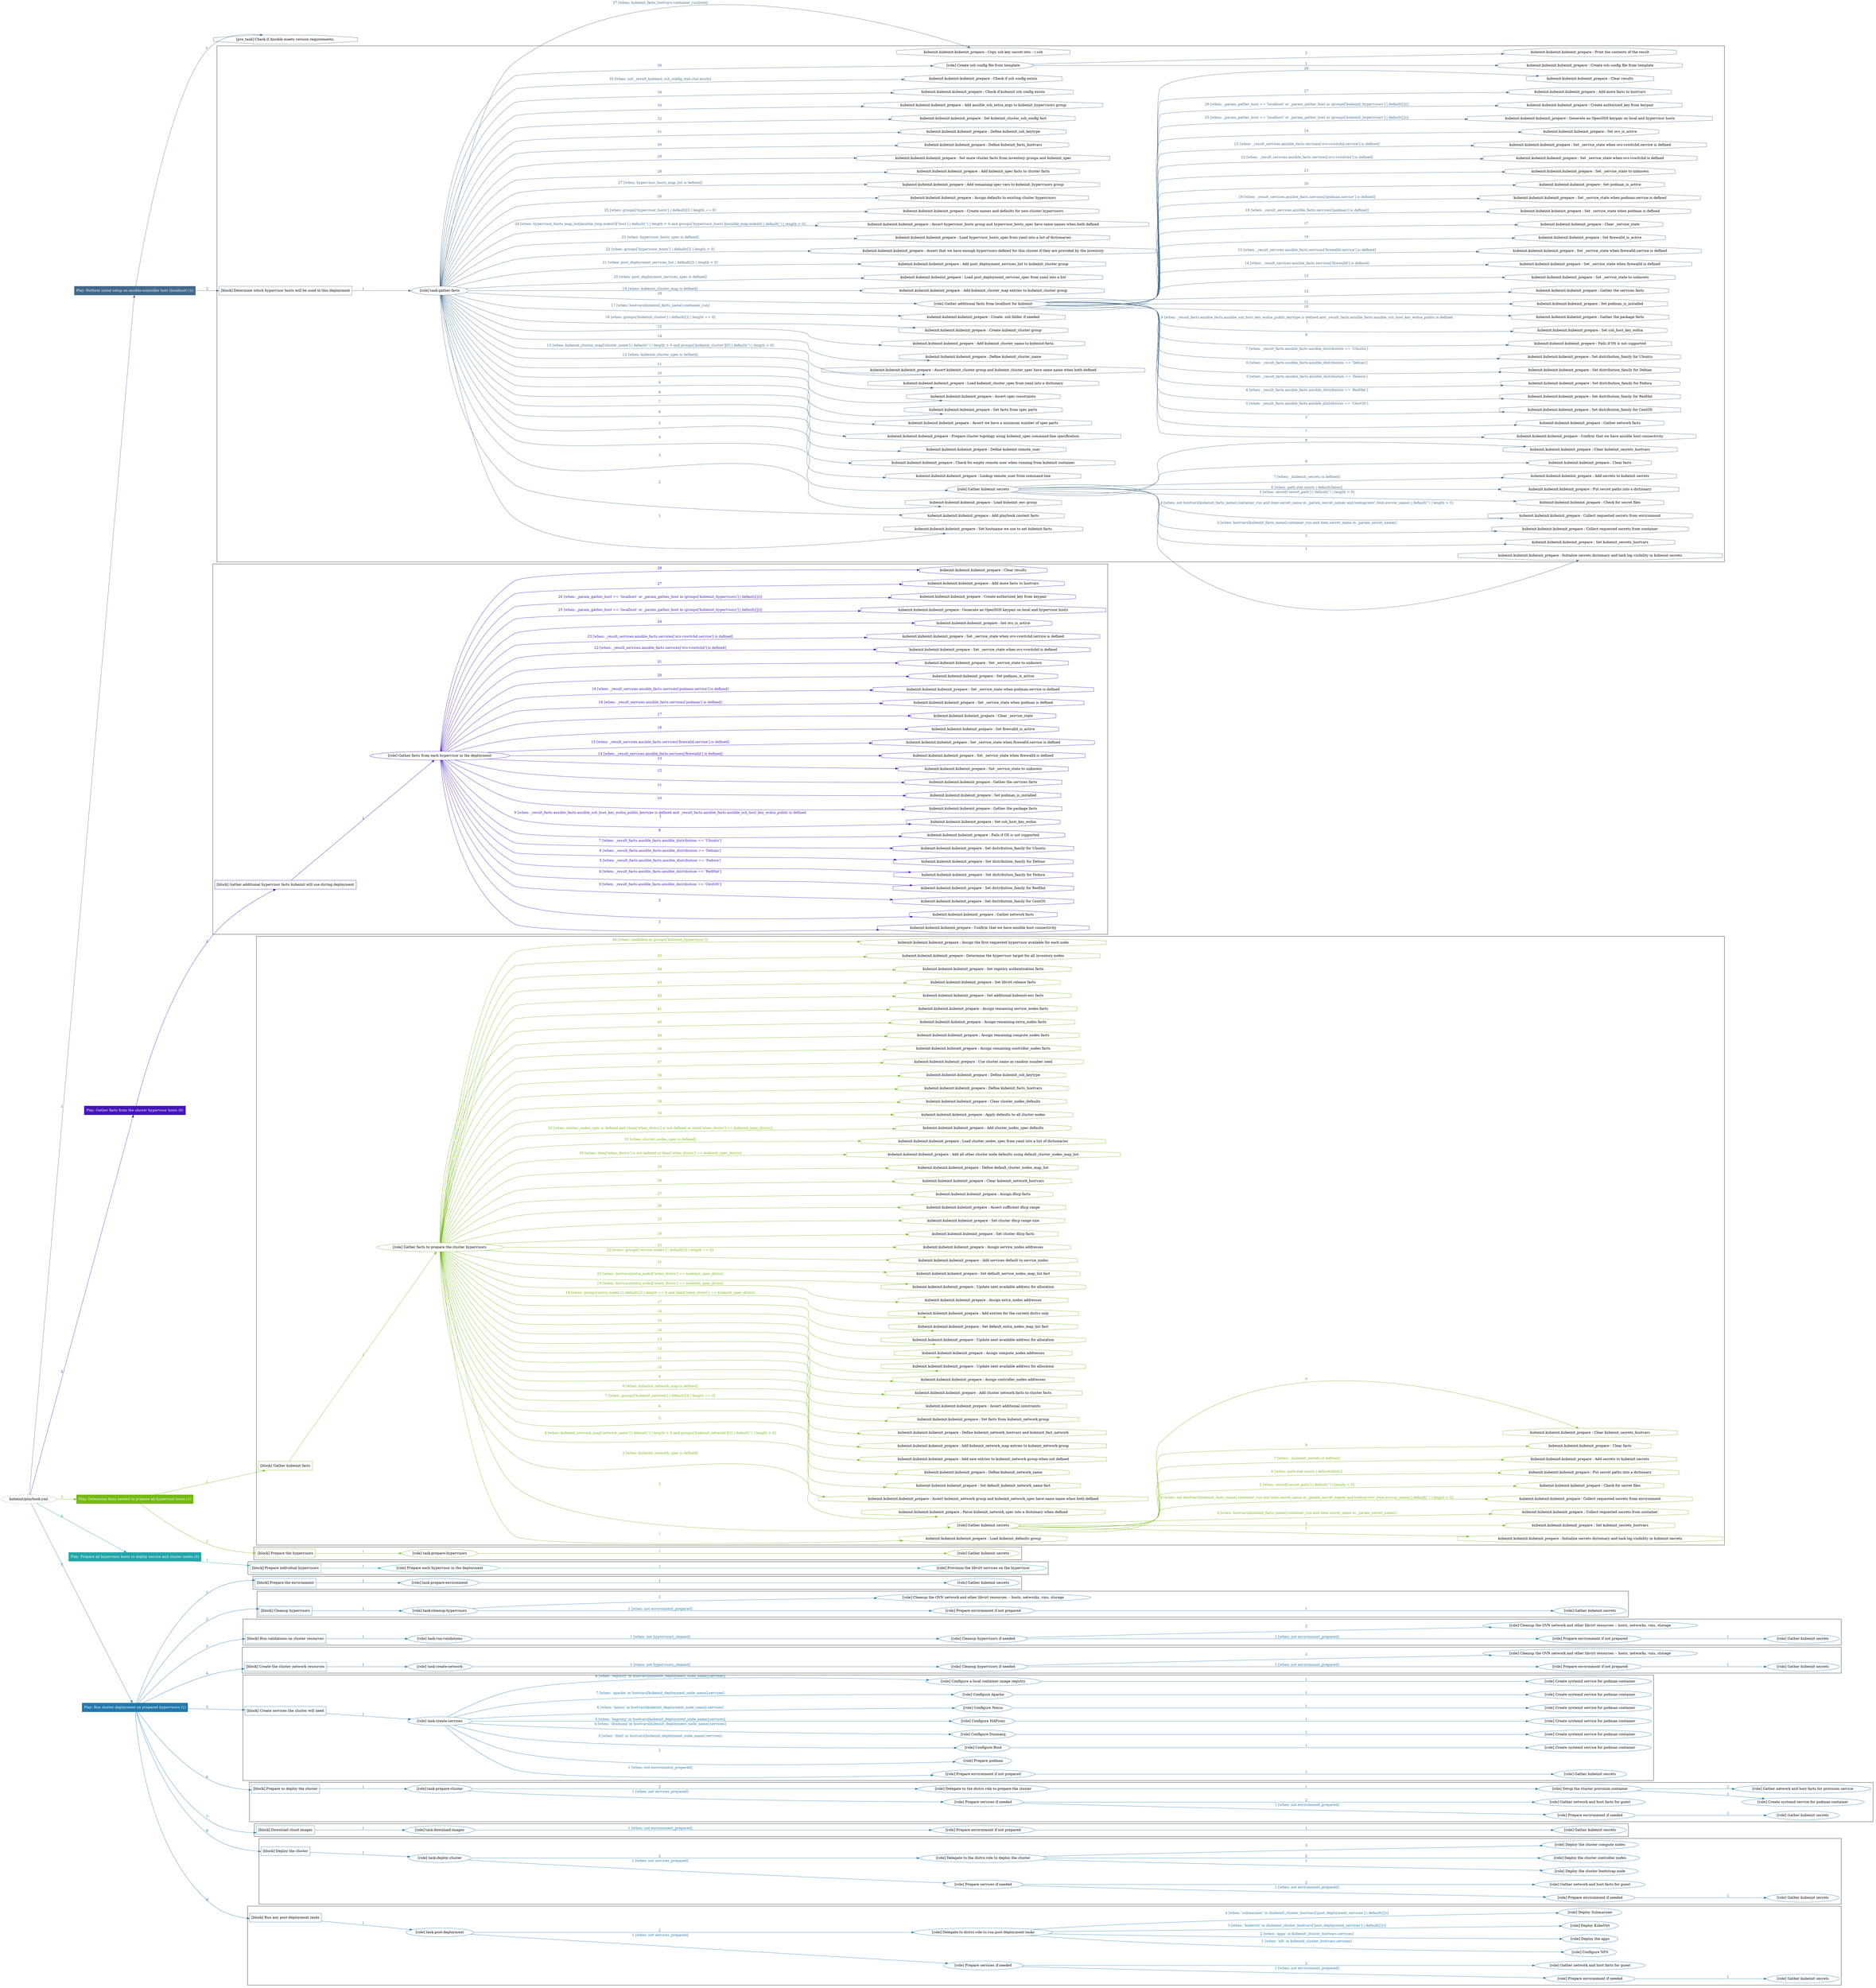 digraph {
	graph [concentrate=true ordering=in rankdir=LR ratio=fill]
	edge [esep=5 sep=10]
	"kubeinit/playbook.yml" [URL="/home/runner/work/kubeinit/kubeinit/kubeinit/playbook.yml" id=playbook_f6d243c4 style=dotted]
	"kubeinit/playbook.yml" -> play_b8836520 [label="1 " color="#42698a" fontcolor="#42698a" id=edge_0c04881c labeltooltip="1 " tooltip="1 "]
	subgraph "Play: Perform initial setup on ansible-controller host (localhost) (1)" {
		play_b8836520 [label="Play: Perform initial setup on ansible-controller host (localhost) (1)" URL="/home/runner/work/kubeinit/kubeinit/kubeinit/playbook.yml" color="#42698a" fontcolor="#ffffff" id=play_b8836520 shape=box style=filled tooltip=localhost]
		pre_task_23e35673 [label="[pre_task] Check if Ansible meets version requirements." URL="/home/runner/work/kubeinit/kubeinit/kubeinit/playbook.yml" color="#42698a" id=pre_task_23e35673 shape=octagon tooltip="Check if Ansible meets version requirements."]
		play_b8836520 -> pre_task_23e35673 [label="1 " color="#42698a" fontcolor="#42698a" id=edge_a257a1a9 labeltooltip="1 " tooltip="1 "]
		play_b8836520 -> block_f3b1ed6c [label=2 color="#42698a" fontcolor="#42698a" id=edge_9582f3a5 labeltooltip=2 tooltip=2]
		subgraph cluster_block_f3b1ed6c {
			block_f3b1ed6c [label="[block] Determine which hypervisor hosts will be used in this deployment" URL="/home/runner/work/kubeinit/kubeinit/kubeinit/playbook.yml" color="#42698a" id=block_f3b1ed6c labeltooltip="Determine which hypervisor hosts will be used in this deployment" shape=box tooltip="Determine which hypervisor hosts will be used in this deployment"]
			block_f3b1ed6c -> role_624d9471 [label="1 " color="#42698a" fontcolor="#42698a" id=edge_7df9b746 labeltooltip="1 " tooltip="1 "]
			subgraph "task-gather-facts" {
				role_624d9471 [label="[role] task-gather-facts" URL="/home/runner/work/kubeinit/kubeinit/kubeinit/playbook.yml" color="#42698a" id=role_624d9471 tooltip="task-gather-facts"]
				task_ff49c5c8 [label="kubeinit.kubeinit.kubeinit_prepare : Set hostname we use to set kubeinit facts" URL="/home/runner/.ansible/collections/ansible_collections/kubeinit/kubeinit/roles/kubeinit_prepare/tasks/build_hypervisors_group.yml" color="#42698a" id=task_ff49c5c8 shape=octagon tooltip="kubeinit.kubeinit.kubeinit_prepare : Set hostname we use to set kubeinit facts"]
				role_624d9471 -> task_ff49c5c8 [label="1 " color="#42698a" fontcolor="#42698a" id=edge_ec19c8f0 labeltooltip="1 " tooltip="1 "]
				task_758ed1c4 [label="kubeinit.kubeinit.kubeinit_prepare : Add playbook context facts" URL="/home/runner/.ansible/collections/ansible_collections/kubeinit/kubeinit/roles/kubeinit_prepare/tasks/build_hypervisors_group.yml" color="#42698a" id=task_758ed1c4 shape=octagon tooltip="kubeinit.kubeinit.kubeinit_prepare : Add playbook context facts"]
				role_624d9471 -> task_758ed1c4 [label="2 " color="#42698a" fontcolor="#42698a" id=edge_938cfd8f labeltooltip="2 " tooltip="2 "]
				task_730c02c3 [label="kubeinit.kubeinit.kubeinit_prepare : Load kubeinit_env group" URL="/home/runner/.ansible/collections/ansible_collections/kubeinit/kubeinit/roles/kubeinit_prepare/tasks/build_hypervisors_group.yml" color="#42698a" id=task_730c02c3 shape=octagon tooltip="kubeinit.kubeinit.kubeinit_prepare : Load kubeinit_env group"]
				role_624d9471 -> task_730c02c3 [label="3 " color="#42698a" fontcolor="#42698a" id=edge_43425a2d labeltooltip="3 " tooltip="3 "]
				role_624d9471 -> role_53be7dad [label="4 " color="#42698a" fontcolor="#42698a" id=edge_29f99cd7 labeltooltip="4 " tooltip="4 "]
				subgraph "Gather kubeinit secrets" {
					role_53be7dad [label="[role] Gather kubeinit secrets" URL="/home/runner/.ansible/collections/ansible_collections/kubeinit/kubeinit/roles/kubeinit_prepare/tasks/build_hypervisors_group.yml" color="#42698a" id=role_53be7dad tooltip="Gather kubeinit secrets"]
					task_30b04f5e [label="kubeinit.kubeinit.kubeinit_prepare : Initialize secrets dictionary and task log visibility in kubeinit secrets" URL="/home/runner/.ansible/collections/ansible_collections/kubeinit/kubeinit/roles/kubeinit_prepare/tasks/gather_kubeinit_secrets.yml" color="#42698a" id=task_30b04f5e shape=octagon tooltip="kubeinit.kubeinit.kubeinit_prepare : Initialize secrets dictionary and task log visibility in kubeinit secrets"]
					role_53be7dad -> task_30b04f5e [label="1 " color="#42698a" fontcolor="#42698a" id=edge_5ee3edb2 labeltooltip="1 " tooltip="1 "]
					task_8c1cc78d [label="kubeinit.kubeinit.kubeinit_prepare : Set kubeinit_secrets_hostvars" URL="/home/runner/.ansible/collections/ansible_collections/kubeinit/kubeinit/roles/kubeinit_prepare/tasks/gather_kubeinit_secrets.yml" color="#42698a" id=task_8c1cc78d shape=octagon tooltip="kubeinit.kubeinit.kubeinit_prepare : Set kubeinit_secrets_hostvars"]
					role_53be7dad -> task_8c1cc78d [label="2 " color="#42698a" fontcolor="#42698a" id=edge_bddd1736 labeltooltip="2 " tooltip="2 "]
					task_0b779956 [label="kubeinit.kubeinit.kubeinit_prepare : Collect requested secrets from container" URL="/home/runner/.ansible/collections/ansible_collections/kubeinit/kubeinit/roles/kubeinit_prepare/tasks/gather_kubeinit_secrets.yml" color="#42698a" id=task_0b779956 shape=octagon tooltip="kubeinit.kubeinit.kubeinit_prepare : Collect requested secrets from container"]
					role_53be7dad -> task_0b779956 [label="3 [when: hostvars[kubeinit_facts_name].container_run and item.secret_name in _param_secret_names]" color="#42698a" fontcolor="#42698a" id=edge_588c157f labeltooltip="3 [when: hostvars[kubeinit_facts_name].container_run and item.secret_name in _param_secret_names]" tooltip="3 [when: hostvars[kubeinit_facts_name].container_run and item.secret_name in _param_secret_names]"]
					task_fba86511 [label="kubeinit.kubeinit.kubeinit_prepare : Collect requested secrets from environment" URL="/home/runner/.ansible/collections/ansible_collections/kubeinit/kubeinit/roles/kubeinit_prepare/tasks/gather_kubeinit_secrets.yml" color="#42698a" id=task_fba86511 shape=octagon tooltip="kubeinit.kubeinit.kubeinit_prepare : Collect requested secrets from environment"]
					role_53be7dad -> task_fba86511 [label="4 [when: not hostvars[kubeinit_facts_name].container_run and item.secret_name in _param_secret_names and lookup('env',item.envvar_name) | default('') | length > 0]" color="#42698a" fontcolor="#42698a" id=edge_33ac504f labeltooltip="4 [when: not hostvars[kubeinit_facts_name].container_run and item.secret_name in _param_secret_names and lookup('env',item.envvar_name) | default('') | length > 0]" tooltip="4 [when: not hostvars[kubeinit_facts_name].container_run and item.secret_name in _param_secret_names and lookup('env',item.envvar_name) | default('') | length > 0]"]
					task_e7751091 [label="kubeinit.kubeinit.kubeinit_prepare : Check for secret files" URL="/home/runner/.ansible/collections/ansible_collections/kubeinit/kubeinit/roles/kubeinit_prepare/tasks/gather_kubeinit_secrets.yml" color="#42698a" id=task_e7751091 shape=octagon tooltip="kubeinit.kubeinit.kubeinit_prepare : Check for secret files"]
					role_53be7dad -> task_e7751091 [label="5 [when: secret['secret_path'] | default('') | length > 0]" color="#42698a" fontcolor="#42698a" id=edge_e006ceec labeltooltip="5 [when: secret['secret_path'] | default('') | length > 0]" tooltip="5 [when: secret['secret_path'] | default('') | length > 0]"]
					task_9bd293f7 [label="kubeinit.kubeinit.kubeinit_prepare : Put secret paths into a dictionary" URL="/home/runner/.ansible/collections/ansible_collections/kubeinit/kubeinit/roles/kubeinit_prepare/tasks/gather_kubeinit_secrets.yml" color="#42698a" id=task_9bd293f7 shape=octagon tooltip="kubeinit.kubeinit.kubeinit_prepare : Put secret paths into a dictionary"]
					role_53be7dad -> task_9bd293f7 [label="6 [when: path.stat.exists | default(false)]" color="#42698a" fontcolor="#42698a" id=edge_282fabc8 labeltooltip="6 [when: path.stat.exists | default(false)]" tooltip="6 [when: path.stat.exists | default(false)]"]
					task_70246a5d [label="kubeinit.kubeinit.kubeinit_prepare : Add secrets to kubeinit secrets" URL="/home/runner/.ansible/collections/ansible_collections/kubeinit/kubeinit/roles/kubeinit_prepare/tasks/gather_kubeinit_secrets.yml" color="#42698a" id=task_70246a5d shape=octagon tooltip="kubeinit.kubeinit.kubeinit_prepare : Add secrets to kubeinit secrets"]
					role_53be7dad -> task_70246a5d [label="7 [when: _kubeinit_secrets is defined]" color="#42698a" fontcolor="#42698a" id=edge_6e815ca7 labeltooltip="7 [when: _kubeinit_secrets is defined]" tooltip="7 [when: _kubeinit_secrets is defined]"]
					task_0ccea4b1 [label="kubeinit.kubeinit.kubeinit_prepare : Clear facts" URL="/home/runner/.ansible/collections/ansible_collections/kubeinit/kubeinit/roles/kubeinit_prepare/tasks/gather_kubeinit_secrets.yml" color="#42698a" id=task_0ccea4b1 shape=octagon tooltip="kubeinit.kubeinit.kubeinit_prepare : Clear facts"]
					role_53be7dad -> task_0ccea4b1 [label="8 " color="#42698a" fontcolor="#42698a" id=edge_ccacddfb labeltooltip="8 " tooltip="8 "]
					task_04f5d79b [label="kubeinit.kubeinit.kubeinit_prepare : Clear kubeinit_secrets_hostvars" URL="/home/runner/.ansible/collections/ansible_collections/kubeinit/kubeinit/roles/kubeinit_prepare/tasks/gather_kubeinit_secrets.yml" color="#42698a" id=task_04f5d79b shape=octagon tooltip="kubeinit.kubeinit.kubeinit_prepare : Clear kubeinit_secrets_hostvars"]
					role_53be7dad -> task_04f5d79b [label="9 " color="#42698a" fontcolor="#42698a" id=edge_2666c2a8 labeltooltip="9 " tooltip="9 "]
				}
				task_59d3d6a8 [label="kubeinit.kubeinit.kubeinit_prepare : Lookup remote_user from command-line" URL="/home/runner/.ansible/collections/ansible_collections/kubeinit/kubeinit/roles/kubeinit_prepare/tasks/build_hypervisors_group.yml" color="#42698a" id=task_59d3d6a8 shape=octagon tooltip="kubeinit.kubeinit.kubeinit_prepare : Lookup remote_user from command-line"]
				role_624d9471 -> task_59d3d6a8 [label="5 " color="#42698a" fontcolor="#42698a" id=edge_847cea9d labeltooltip="5 " tooltip="5 "]
				task_9736fd28 [label="kubeinit.kubeinit.kubeinit_prepare : Check for empty remote user when running from kubeinit container" URL="/home/runner/.ansible/collections/ansible_collections/kubeinit/kubeinit/roles/kubeinit_prepare/tasks/build_hypervisors_group.yml" color="#42698a" id=task_9736fd28 shape=octagon tooltip="kubeinit.kubeinit.kubeinit_prepare : Check for empty remote user when running from kubeinit container"]
				role_624d9471 -> task_9736fd28 [label="6 " color="#42698a" fontcolor="#42698a" id=edge_22ec0d55 labeltooltip="6 " tooltip="6 "]
				task_41bd4353 [label="kubeinit.kubeinit.kubeinit_prepare : Define kubeinit remote_user" URL="/home/runner/.ansible/collections/ansible_collections/kubeinit/kubeinit/roles/kubeinit_prepare/tasks/build_hypervisors_group.yml" color="#42698a" id=task_41bd4353 shape=octagon tooltip="kubeinit.kubeinit.kubeinit_prepare : Define kubeinit remote_user"]
				role_624d9471 -> task_41bd4353 [label="7 " color="#42698a" fontcolor="#42698a" id=edge_e708f479 labeltooltip="7 " tooltip="7 "]
				task_e4cb9114 [label="kubeinit.kubeinit.kubeinit_prepare : Prepare cluster topology using kubeinit_spec command-line specification" URL="/home/runner/.ansible/collections/ansible_collections/kubeinit/kubeinit/roles/kubeinit_prepare/tasks/build_hypervisors_group.yml" color="#42698a" id=task_e4cb9114 shape=octagon tooltip="kubeinit.kubeinit.kubeinit_prepare : Prepare cluster topology using kubeinit_spec command-line specification"]
				role_624d9471 -> task_e4cb9114 [label="8 " color="#42698a" fontcolor="#42698a" id=edge_7eb8666b labeltooltip="8 " tooltip="8 "]
				task_3ccf4dd2 [label="kubeinit.kubeinit.kubeinit_prepare : Assert we have a minimum number of spec parts" URL="/home/runner/.ansible/collections/ansible_collections/kubeinit/kubeinit/roles/kubeinit_prepare/tasks/build_hypervisors_group.yml" color="#42698a" id=task_3ccf4dd2 shape=octagon tooltip="kubeinit.kubeinit.kubeinit_prepare : Assert we have a minimum number of spec parts"]
				role_624d9471 -> task_3ccf4dd2 [label="9 " color="#42698a" fontcolor="#42698a" id=edge_20ec06dc labeltooltip="9 " tooltip="9 "]
				task_2d44f1a7 [label="kubeinit.kubeinit.kubeinit_prepare : Set facts from spec parts" URL="/home/runner/.ansible/collections/ansible_collections/kubeinit/kubeinit/roles/kubeinit_prepare/tasks/build_hypervisors_group.yml" color="#42698a" id=task_2d44f1a7 shape=octagon tooltip="kubeinit.kubeinit.kubeinit_prepare : Set facts from spec parts"]
				role_624d9471 -> task_2d44f1a7 [label="10 " color="#42698a" fontcolor="#42698a" id=edge_2617f1fa labeltooltip="10 " tooltip="10 "]
				task_6e5af9b2 [label="kubeinit.kubeinit.kubeinit_prepare : Assert spec constraints" URL="/home/runner/.ansible/collections/ansible_collections/kubeinit/kubeinit/roles/kubeinit_prepare/tasks/build_hypervisors_group.yml" color="#42698a" id=task_6e5af9b2 shape=octagon tooltip="kubeinit.kubeinit.kubeinit_prepare : Assert spec constraints"]
				role_624d9471 -> task_6e5af9b2 [label="11 " color="#42698a" fontcolor="#42698a" id=edge_5e1710da labeltooltip="11 " tooltip="11 "]
				task_e1d8d9df [label="kubeinit.kubeinit.kubeinit_prepare : Load kubeinit_cluster_spec from yaml into a dictionary" URL="/home/runner/.ansible/collections/ansible_collections/kubeinit/kubeinit/roles/kubeinit_prepare/tasks/build_hypervisors_group.yml" color="#42698a" id=task_e1d8d9df shape=octagon tooltip="kubeinit.kubeinit.kubeinit_prepare : Load kubeinit_cluster_spec from yaml into a dictionary"]
				role_624d9471 -> task_e1d8d9df [label="12 [when: kubeinit_cluster_spec is defined]" color="#42698a" fontcolor="#42698a" id=edge_dc84c018 labeltooltip="12 [when: kubeinit_cluster_spec is defined]" tooltip="12 [when: kubeinit_cluster_spec is defined]"]
				task_8c6fa327 [label="kubeinit.kubeinit.kubeinit_prepare : Assert kubeinit_cluster group and kubeinit_cluster_spec have same name when both defined" URL="/home/runner/.ansible/collections/ansible_collections/kubeinit/kubeinit/roles/kubeinit_prepare/tasks/build_hypervisors_group.yml" color="#42698a" id=task_8c6fa327 shape=octagon tooltip="kubeinit.kubeinit.kubeinit_prepare : Assert kubeinit_cluster group and kubeinit_cluster_spec have same name when both defined"]
				role_624d9471 -> task_8c6fa327 [label="13 [when: kubeinit_cluster_map['cluster_name'] | default('') | length > 0 and groups['kubeinit_cluster'][0] | default('') | length > 0]" color="#42698a" fontcolor="#42698a" id=edge_d41c468d labeltooltip="13 [when: kubeinit_cluster_map['cluster_name'] | default('') | length > 0 and groups['kubeinit_cluster'][0] | default('') | length > 0]" tooltip="13 [when: kubeinit_cluster_map['cluster_name'] | default('') | length > 0 and groups['kubeinit_cluster'][0] | default('') | length > 0]"]
				task_00da3b9d [label="kubeinit.kubeinit.kubeinit_prepare : Define kubeinit_cluster_name" URL="/home/runner/.ansible/collections/ansible_collections/kubeinit/kubeinit/roles/kubeinit_prepare/tasks/build_hypervisors_group.yml" color="#42698a" id=task_00da3b9d shape=octagon tooltip="kubeinit.kubeinit.kubeinit_prepare : Define kubeinit_cluster_name"]
				role_624d9471 -> task_00da3b9d [label="14 " color="#42698a" fontcolor="#42698a" id=edge_206e1d11 labeltooltip="14 " tooltip="14 "]
				task_695ad8d4 [label="kubeinit.kubeinit.kubeinit_prepare : Add kubeinit_cluster_name to kubeinit-facts" URL="/home/runner/.ansible/collections/ansible_collections/kubeinit/kubeinit/roles/kubeinit_prepare/tasks/build_hypervisors_group.yml" color="#42698a" id=task_695ad8d4 shape=octagon tooltip="kubeinit.kubeinit.kubeinit_prepare : Add kubeinit_cluster_name to kubeinit-facts"]
				role_624d9471 -> task_695ad8d4 [label="15 " color="#42698a" fontcolor="#42698a" id=edge_8e2462a6 labeltooltip="15 " tooltip="15 "]
				task_d1568924 [label="kubeinit.kubeinit.kubeinit_prepare : Create kubeinit_cluster group" URL="/home/runner/.ansible/collections/ansible_collections/kubeinit/kubeinit/roles/kubeinit_prepare/tasks/build_hypervisors_group.yml" color="#42698a" id=task_d1568924 shape=octagon tooltip="kubeinit.kubeinit.kubeinit_prepare : Create kubeinit_cluster group"]
				role_624d9471 -> task_d1568924 [label="16 [when: groups['kubeinit_cluster'] | default([]) | length == 0]" color="#42698a" fontcolor="#42698a" id=edge_6dcc86a3 labeltooltip="16 [when: groups['kubeinit_cluster'] | default([]) | length == 0]" tooltip="16 [when: groups['kubeinit_cluster'] | default([]) | length == 0]"]
				task_38959d28 [label="kubeinit.kubeinit.kubeinit_prepare : Create .ssh folder if needed" URL="/home/runner/.ansible/collections/ansible_collections/kubeinit/kubeinit/roles/kubeinit_prepare/tasks/build_hypervisors_group.yml" color="#42698a" id=task_38959d28 shape=octagon tooltip="kubeinit.kubeinit.kubeinit_prepare : Create .ssh folder if needed"]
				role_624d9471 -> task_38959d28 [label="17 [when: hostvars[kubeinit_facts_name].container_run]" color="#42698a" fontcolor="#42698a" id=edge_25fc4a4a labeltooltip="17 [when: hostvars[kubeinit_facts_name].container_run]" tooltip="17 [when: hostvars[kubeinit_facts_name].container_run]"]
				role_624d9471 -> role_857b3261 [label="18 " color="#42698a" fontcolor="#42698a" id=edge_4ed298d2 labeltooltip="18 " tooltip="18 "]
				subgraph "Gather additional facts from localhost for kubeinit" {
					role_857b3261 [label="[role] Gather additional facts from localhost for kubeinit" URL="/home/runner/.ansible/collections/ansible_collections/kubeinit/kubeinit/roles/kubeinit_prepare/tasks/build_hypervisors_group.yml" color="#42698a" id=role_857b3261 tooltip="Gather additional facts from localhost for kubeinit"]
					task_d4c67bdd [label="kubeinit.kubeinit.kubeinit_prepare : Confirm that we have ansible host connectivity" URL="/home/runner/.ansible/collections/ansible_collections/kubeinit/kubeinit/roles/kubeinit_prepare/tasks/gather_host_facts.yml" color="#42698a" id=task_d4c67bdd shape=octagon tooltip="kubeinit.kubeinit.kubeinit_prepare : Confirm that we have ansible host connectivity"]
					role_857b3261 -> task_d4c67bdd [label="1 " color="#42698a" fontcolor="#42698a" id=edge_39145c8e labeltooltip="1 " tooltip="1 "]
					task_8bae1dc5 [label="kubeinit.kubeinit.kubeinit_prepare : Gather network facts" URL="/home/runner/.ansible/collections/ansible_collections/kubeinit/kubeinit/roles/kubeinit_prepare/tasks/gather_host_facts.yml" color="#42698a" id=task_8bae1dc5 shape=octagon tooltip="kubeinit.kubeinit.kubeinit_prepare : Gather network facts"]
					role_857b3261 -> task_8bae1dc5 [label="2 " color="#42698a" fontcolor="#42698a" id=edge_b4c54ff3 labeltooltip="2 " tooltip="2 "]
					task_6f90bb1b [label="kubeinit.kubeinit.kubeinit_prepare : Set distribution_family for CentOS" URL="/home/runner/.ansible/collections/ansible_collections/kubeinit/kubeinit/roles/kubeinit_prepare/tasks/gather_host_facts.yml" color="#42698a" id=task_6f90bb1b shape=octagon tooltip="kubeinit.kubeinit.kubeinit_prepare : Set distribution_family for CentOS"]
					role_857b3261 -> task_6f90bb1b [label="3 [when: _result_facts.ansible_facts.ansible_distribution == 'CentOS']" color="#42698a" fontcolor="#42698a" id=edge_6cc36f27 labeltooltip="3 [when: _result_facts.ansible_facts.ansible_distribution == 'CentOS']" tooltip="3 [when: _result_facts.ansible_facts.ansible_distribution == 'CentOS']"]
					task_4b3e565d [label="kubeinit.kubeinit.kubeinit_prepare : Set distribution_family for RedHat" URL="/home/runner/.ansible/collections/ansible_collections/kubeinit/kubeinit/roles/kubeinit_prepare/tasks/gather_host_facts.yml" color="#42698a" id=task_4b3e565d shape=octagon tooltip="kubeinit.kubeinit.kubeinit_prepare : Set distribution_family for RedHat"]
					role_857b3261 -> task_4b3e565d [label="4 [when: _result_facts.ansible_facts.ansible_distribution == 'RedHat']" color="#42698a" fontcolor="#42698a" id=edge_e53dd6af labeltooltip="4 [when: _result_facts.ansible_facts.ansible_distribution == 'RedHat']" tooltip="4 [when: _result_facts.ansible_facts.ansible_distribution == 'RedHat']"]
					task_47a1b8bb [label="kubeinit.kubeinit.kubeinit_prepare : Set distribution_family for Fedora" URL="/home/runner/.ansible/collections/ansible_collections/kubeinit/kubeinit/roles/kubeinit_prepare/tasks/gather_host_facts.yml" color="#42698a" id=task_47a1b8bb shape=octagon tooltip="kubeinit.kubeinit.kubeinit_prepare : Set distribution_family for Fedora"]
					role_857b3261 -> task_47a1b8bb [label="5 [when: _result_facts.ansible_facts.ansible_distribution == 'Fedora']" color="#42698a" fontcolor="#42698a" id=edge_bb1942fa labeltooltip="5 [when: _result_facts.ansible_facts.ansible_distribution == 'Fedora']" tooltip="5 [when: _result_facts.ansible_facts.ansible_distribution == 'Fedora']"]
					task_e7f4227a [label="kubeinit.kubeinit.kubeinit_prepare : Set distribution_family for Debian" URL="/home/runner/.ansible/collections/ansible_collections/kubeinit/kubeinit/roles/kubeinit_prepare/tasks/gather_host_facts.yml" color="#42698a" id=task_e7f4227a shape=octagon tooltip="kubeinit.kubeinit.kubeinit_prepare : Set distribution_family for Debian"]
					role_857b3261 -> task_e7f4227a [label="6 [when: _result_facts.ansible_facts.ansible_distribution == 'Debian']" color="#42698a" fontcolor="#42698a" id=edge_070019d0 labeltooltip="6 [when: _result_facts.ansible_facts.ansible_distribution == 'Debian']" tooltip="6 [when: _result_facts.ansible_facts.ansible_distribution == 'Debian']"]
					task_e0ccc33f [label="kubeinit.kubeinit.kubeinit_prepare : Set distribution_family for Ubuntu" URL="/home/runner/.ansible/collections/ansible_collections/kubeinit/kubeinit/roles/kubeinit_prepare/tasks/gather_host_facts.yml" color="#42698a" id=task_e0ccc33f shape=octagon tooltip="kubeinit.kubeinit.kubeinit_prepare : Set distribution_family for Ubuntu"]
					role_857b3261 -> task_e0ccc33f [label="7 [when: _result_facts.ansible_facts.ansible_distribution == 'Ubuntu']" color="#42698a" fontcolor="#42698a" id=edge_79cfac2d labeltooltip="7 [when: _result_facts.ansible_facts.ansible_distribution == 'Ubuntu']" tooltip="7 [when: _result_facts.ansible_facts.ansible_distribution == 'Ubuntu']"]
					task_2ef868b2 [label="kubeinit.kubeinit.kubeinit_prepare : Fails if OS is not supported" URL="/home/runner/.ansible/collections/ansible_collections/kubeinit/kubeinit/roles/kubeinit_prepare/tasks/gather_host_facts.yml" color="#42698a" id=task_2ef868b2 shape=octagon tooltip="kubeinit.kubeinit.kubeinit_prepare : Fails if OS is not supported"]
					role_857b3261 -> task_2ef868b2 [label="8 " color="#42698a" fontcolor="#42698a" id=edge_33cabfe9 labeltooltip="8 " tooltip="8 "]
					task_d4a7354e [label="kubeinit.kubeinit.kubeinit_prepare : Set ssh_host_key_ecdsa" URL="/home/runner/.ansible/collections/ansible_collections/kubeinit/kubeinit/roles/kubeinit_prepare/tasks/gather_host_facts.yml" color="#42698a" id=task_d4a7354e shape=octagon tooltip="kubeinit.kubeinit.kubeinit_prepare : Set ssh_host_key_ecdsa"]
					role_857b3261 -> task_d4a7354e [label="9 [when: _result_facts.ansible_facts.ansible_ssh_host_key_ecdsa_public_keytype is defined and _result_facts.ansible_facts.ansible_ssh_host_key_ecdsa_public is defined
]" color="#42698a" fontcolor="#42698a" id=edge_e2dbadce labeltooltip="9 [when: _result_facts.ansible_facts.ansible_ssh_host_key_ecdsa_public_keytype is defined and _result_facts.ansible_facts.ansible_ssh_host_key_ecdsa_public is defined
]" tooltip="9 [when: _result_facts.ansible_facts.ansible_ssh_host_key_ecdsa_public_keytype is defined and _result_facts.ansible_facts.ansible_ssh_host_key_ecdsa_public is defined
]"]
					task_32474abc [label="kubeinit.kubeinit.kubeinit_prepare : Gather the package facts" URL="/home/runner/.ansible/collections/ansible_collections/kubeinit/kubeinit/roles/kubeinit_prepare/tasks/gather_host_facts.yml" color="#42698a" id=task_32474abc shape=octagon tooltip="kubeinit.kubeinit.kubeinit_prepare : Gather the package facts"]
					role_857b3261 -> task_32474abc [label="10 " color="#42698a" fontcolor="#42698a" id=edge_bf70e563 labeltooltip="10 " tooltip="10 "]
					task_9323be28 [label="kubeinit.kubeinit.kubeinit_prepare : Set podman_is_installed" URL="/home/runner/.ansible/collections/ansible_collections/kubeinit/kubeinit/roles/kubeinit_prepare/tasks/gather_host_facts.yml" color="#42698a" id=task_9323be28 shape=octagon tooltip="kubeinit.kubeinit.kubeinit_prepare : Set podman_is_installed"]
					role_857b3261 -> task_9323be28 [label="11 " color="#42698a" fontcolor="#42698a" id=edge_6bd5ce4a labeltooltip="11 " tooltip="11 "]
					task_ba758e7e [label="kubeinit.kubeinit.kubeinit_prepare : Gather the services facts" URL="/home/runner/.ansible/collections/ansible_collections/kubeinit/kubeinit/roles/kubeinit_prepare/tasks/gather_host_facts.yml" color="#42698a" id=task_ba758e7e shape=octagon tooltip="kubeinit.kubeinit.kubeinit_prepare : Gather the services facts"]
					role_857b3261 -> task_ba758e7e [label="12 " color="#42698a" fontcolor="#42698a" id=edge_3a24b731 labeltooltip="12 " tooltip="12 "]
					task_f410c87e [label="kubeinit.kubeinit.kubeinit_prepare : Set _service_state to unknown" URL="/home/runner/.ansible/collections/ansible_collections/kubeinit/kubeinit/roles/kubeinit_prepare/tasks/gather_host_facts.yml" color="#42698a" id=task_f410c87e shape=octagon tooltip="kubeinit.kubeinit.kubeinit_prepare : Set _service_state to unknown"]
					role_857b3261 -> task_f410c87e [label="13 " color="#42698a" fontcolor="#42698a" id=edge_28f308d4 labeltooltip="13 " tooltip="13 "]
					task_028ccbfe [label="kubeinit.kubeinit.kubeinit_prepare : Set _service_state when firewalld is defined" URL="/home/runner/.ansible/collections/ansible_collections/kubeinit/kubeinit/roles/kubeinit_prepare/tasks/gather_host_facts.yml" color="#42698a" id=task_028ccbfe shape=octagon tooltip="kubeinit.kubeinit.kubeinit_prepare : Set _service_state when firewalld is defined"]
					role_857b3261 -> task_028ccbfe [label="14 [when: _result_services.ansible_facts.services['firewalld'] is defined]" color="#42698a" fontcolor="#42698a" id=edge_aa043bd1 labeltooltip="14 [when: _result_services.ansible_facts.services['firewalld'] is defined]" tooltip="14 [when: _result_services.ansible_facts.services['firewalld'] is defined]"]
					task_95e3825b [label="kubeinit.kubeinit.kubeinit_prepare : Set _service_state when firewalld.service is defined" URL="/home/runner/.ansible/collections/ansible_collections/kubeinit/kubeinit/roles/kubeinit_prepare/tasks/gather_host_facts.yml" color="#42698a" id=task_95e3825b shape=octagon tooltip="kubeinit.kubeinit.kubeinit_prepare : Set _service_state when firewalld.service is defined"]
					role_857b3261 -> task_95e3825b [label="15 [when: _result_services.ansible_facts.services['firewalld.service'] is defined]" color="#42698a" fontcolor="#42698a" id=edge_5dba8d4e labeltooltip="15 [when: _result_services.ansible_facts.services['firewalld.service'] is defined]" tooltip="15 [when: _result_services.ansible_facts.services['firewalld.service'] is defined]"]
					task_f928fbb1 [label="kubeinit.kubeinit.kubeinit_prepare : Set firewalld_is_active" URL="/home/runner/.ansible/collections/ansible_collections/kubeinit/kubeinit/roles/kubeinit_prepare/tasks/gather_host_facts.yml" color="#42698a" id=task_f928fbb1 shape=octagon tooltip="kubeinit.kubeinit.kubeinit_prepare : Set firewalld_is_active"]
					role_857b3261 -> task_f928fbb1 [label="16 " color="#42698a" fontcolor="#42698a" id=edge_3680afb5 labeltooltip="16 " tooltip="16 "]
					task_8fd968e8 [label="kubeinit.kubeinit.kubeinit_prepare : Clear _service_state" URL="/home/runner/.ansible/collections/ansible_collections/kubeinit/kubeinit/roles/kubeinit_prepare/tasks/gather_host_facts.yml" color="#42698a" id=task_8fd968e8 shape=octagon tooltip="kubeinit.kubeinit.kubeinit_prepare : Clear _service_state"]
					role_857b3261 -> task_8fd968e8 [label="17 " color="#42698a" fontcolor="#42698a" id=edge_d4bbdbb9 labeltooltip="17 " tooltip="17 "]
					task_6e86267d [label="kubeinit.kubeinit.kubeinit_prepare : Set _service_state when podman is defined" URL="/home/runner/.ansible/collections/ansible_collections/kubeinit/kubeinit/roles/kubeinit_prepare/tasks/gather_host_facts.yml" color="#42698a" id=task_6e86267d shape=octagon tooltip="kubeinit.kubeinit.kubeinit_prepare : Set _service_state when podman is defined"]
					role_857b3261 -> task_6e86267d [label="18 [when: _result_services.ansible_facts.services['podman'] is defined]" color="#42698a" fontcolor="#42698a" id=edge_1831d2e9 labeltooltip="18 [when: _result_services.ansible_facts.services['podman'] is defined]" tooltip="18 [when: _result_services.ansible_facts.services['podman'] is defined]"]
					task_e887d5eb [label="kubeinit.kubeinit.kubeinit_prepare : Set _service_state when podman.service is defined" URL="/home/runner/.ansible/collections/ansible_collections/kubeinit/kubeinit/roles/kubeinit_prepare/tasks/gather_host_facts.yml" color="#42698a" id=task_e887d5eb shape=octagon tooltip="kubeinit.kubeinit.kubeinit_prepare : Set _service_state when podman.service is defined"]
					role_857b3261 -> task_e887d5eb [label="19 [when: _result_services.ansible_facts.services['podman.service'] is defined]" color="#42698a" fontcolor="#42698a" id=edge_4dcc5af3 labeltooltip="19 [when: _result_services.ansible_facts.services['podman.service'] is defined]" tooltip="19 [when: _result_services.ansible_facts.services['podman.service'] is defined]"]
					task_05cc5449 [label="kubeinit.kubeinit.kubeinit_prepare : Set podman_is_active" URL="/home/runner/.ansible/collections/ansible_collections/kubeinit/kubeinit/roles/kubeinit_prepare/tasks/gather_host_facts.yml" color="#42698a" id=task_05cc5449 shape=octagon tooltip="kubeinit.kubeinit.kubeinit_prepare : Set podman_is_active"]
					role_857b3261 -> task_05cc5449 [label="20 " color="#42698a" fontcolor="#42698a" id=edge_b26c80ba labeltooltip="20 " tooltip="20 "]
					task_a3f2dc53 [label="kubeinit.kubeinit.kubeinit_prepare : Set _service_state to unknown" URL="/home/runner/.ansible/collections/ansible_collections/kubeinit/kubeinit/roles/kubeinit_prepare/tasks/gather_host_facts.yml" color="#42698a" id=task_a3f2dc53 shape=octagon tooltip="kubeinit.kubeinit.kubeinit_prepare : Set _service_state to unknown"]
					role_857b3261 -> task_a3f2dc53 [label="21 " color="#42698a" fontcolor="#42698a" id=edge_c7ef140e labeltooltip="21 " tooltip="21 "]
					task_0eadb3e1 [label="kubeinit.kubeinit.kubeinit_prepare : Set _service_state when ovs-vswitchd is defined" URL="/home/runner/.ansible/collections/ansible_collections/kubeinit/kubeinit/roles/kubeinit_prepare/tasks/gather_host_facts.yml" color="#42698a" id=task_0eadb3e1 shape=octagon tooltip="kubeinit.kubeinit.kubeinit_prepare : Set _service_state when ovs-vswitchd is defined"]
					role_857b3261 -> task_0eadb3e1 [label="22 [when: _result_services.ansible_facts.services['ovs-vswitchd'] is defined]" color="#42698a" fontcolor="#42698a" id=edge_502635d0 labeltooltip="22 [when: _result_services.ansible_facts.services['ovs-vswitchd'] is defined]" tooltip="22 [when: _result_services.ansible_facts.services['ovs-vswitchd'] is defined]"]
					task_1915976e [label="kubeinit.kubeinit.kubeinit_prepare : Set _service_state when ovs-vswitchd.service is defined" URL="/home/runner/.ansible/collections/ansible_collections/kubeinit/kubeinit/roles/kubeinit_prepare/tasks/gather_host_facts.yml" color="#42698a" id=task_1915976e shape=octagon tooltip="kubeinit.kubeinit.kubeinit_prepare : Set _service_state when ovs-vswitchd.service is defined"]
					role_857b3261 -> task_1915976e [label="23 [when: _result_services.ansible_facts.services['ovs-vswitchd.service'] is defined]" color="#42698a" fontcolor="#42698a" id=edge_3ad9f963 labeltooltip="23 [when: _result_services.ansible_facts.services['ovs-vswitchd.service'] is defined]" tooltip="23 [when: _result_services.ansible_facts.services['ovs-vswitchd.service'] is defined]"]
					task_357f4809 [label="kubeinit.kubeinit.kubeinit_prepare : Set ovs_is_active" URL="/home/runner/.ansible/collections/ansible_collections/kubeinit/kubeinit/roles/kubeinit_prepare/tasks/gather_host_facts.yml" color="#42698a" id=task_357f4809 shape=octagon tooltip="kubeinit.kubeinit.kubeinit_prepare : Set ovs_is_active"]
					role_857b3261 -> task_357f4809 [label="24 " color="#42698a" fontcolor="#42698a" id=edge_ee7a93b4 labeltooltip="24 " tooltip="24 "]
					task_a889290e [label="kubeinit.kubeinit.kubeinit_prepare : Generate an OpenSSH keypair on local and hypervisor hosts" URL="/home/runner/.ansible/collections/ansible_collections/kubeinit/kubeinit/roles/kubeinit_prepare/tasks/gather_host_facts.yml" color="#42698a" id=task_a889290e shape=octagon tooltip="kubeinit.kubeinit.kubeinit_prepare : Generate an OpenSSH keypair on local and hypervisor hosts"]
					role_857b3261 -> task_a889290e [label="25 [when: _param_gather_host == 'localhost' or _param_gather_host in (groups['kubeinit_hypervisors'] | default([]))]" color="#42698a" fontcolor="#42698a" id=edge_3b65c33f labeltooltip="25 [when: _param_gather_host == 'localhost' or _param_gather_host in (groups['kubeinit_hypervisors'] | default([]))]" tooltip="25 [when: _param_gather_host == 'localhost' or _param_gather_host in (groups['kubeinit_hypervisors'] | default([]))]"]
					task_bf11e528 [label="kubeinit.kubeinit.kubeinit_prepare : Create authorized_key from keypair" URL="/home/runner/.ansible/collections/ansible_collections/kubeinit/kubeinit/roles/kubeinit_prepare/tasks/gather_host_facts.yml" color="#42698a" id=task_bf11e528 shape=octagon tooltip="kubeinit.kubeinit.kubeinit_prepare : Create authorized_key from keypair"]
					role_857b3261 -> task_bf11e528 [label="26 [when: _param_gather_host == 'localhost' or _param_gather_host in (groups['kubeinit_hypervisors'] | default([]))]" color="#42698a" fontcolor="#42698a" id=edge_0e8da26b labeltooltip="26 [when: _param_gather_host == 'localhost' or _param_gather_host in (groups['kubeinit_hypervisors'] | default([]))]" tooltip="26 [when: _param_gather_host == 'localhost' or _param_gather_host in (groups['kubeinit_hypervisors'] | default([]))]"]
					task_3e26d29b [label="kubeinit.kubeinit.kubeinit_prepare : Add more facts to hostvars" URL="/home/runner/.ansible/collections/ansible_collections/kubeinit/kubeinit/roles/kubeinit_prepare/tasks/gather_host_facts.yml" color="#42698a" id=task_3e26d29b shape=octagon tooltip="kubeinit.kubeinit.kubeinit_prepare : Add more facts to hostvars"]
					role_857b3261 -> task_3e26d29b [label="27 " color="#42698a" fontcolor="#42698a" id=edge_9f7807c2 labeltooltip="27 " tooltip="27 "]
					task_d1453d2c [label="kubeinit.kubeinit.kubeinit_prepare : Clear results" URL="/home/runner/.ansible/collections/ansible_collections/kubeinit/kubeinit/roles/kubeinit_prepare/tasks/gather_host_facts.yml" color="#42698a" id=task_d1453d2c shape=octagon tooltip="kubeinit.kubeinit.kubeinit_prepare : Clear results"]
					role_857b3261 -> task_d1453d2c [label="28 " color="#42698a" fontcolor="#42698a" id=edge_e40347b2 labeltooltip="28 " tooltip="28 "]
				}
				task_8306cef0 [label="kubeinit.kubeinit.kubeinit_prepare : Add kubeinit_cluster_map entries to kubeinit_cluster group" URL="/home/runner/.ansible/collections/ansible_collections/kubeinit/kubeinit/roles/kubeinit_prepare/tasks/build_hypervisors_group.yml" color="#42698a" id=task_8306cef0 shape=octagon tooltip="kubeinit.kubeinit.kubeinit_prepare : Add kubeinit_cluster_map entries to kubeinit_cluster group"]
				role_624d9471 -> task_8306cef0 [label="19 [when: kubeinit_cluster_map is defined]" color="#42698a" fontcolor="#42698a" id=edge_e8a728ff labeltooltip="19 [when: kubeinit_cluster_map is defined]" tooltip="19 [when: kubeinit_cluster_map is defined]"]
				task_5d839448 [label="kubeinit.kubeinit.kubeinit_prepare : Load post_deployment_services_spec from yaml into a list" URL="/home/runner/.ansible/collections/ansible_collections/kubeinit/kubeinit/roles/kubeinit_prepare/tasks/build_hypervisors_group.yml" color="#42698a" id=task_5d839448 shape=octagon tooltip="kubeinit.kubeinit.kubeinit_prepare : Load post_deployment_services_spec from yaml into a list"]
				role_624d9471 -> task_5d839448 [label="20 [when: post_deployment_services_spec is defined]" color="#42698a" fontcolor="#42698a" id=edge_89de6ac4 labeltooltip="20 [when: post_deployment_services_spec is defined]" tooltip="20 [when: post_deployment_services_spec is defined]"]
				task_d123eff7 [label="kubeinit.kubeinit.kubeinit_prepare : Add post_deployment_services_list to kubeinit_cluster group" URL="/home/runner/.ansible/collections/ansible_collections/kubeinit/kubeinit/roles/kubeinit_prepare/tasks/build_hypervisors_group.yml" color="#42698a" id=task_d123eff7 shape=octagon tooltip="kubeinit.kubeinit.kubeinit_prepare : Add post_deployment_services_list to kubeinit_cluster group"]
				role_624d9471 -> task_d123eff7 [label="21 [when: post_deployment_services_list | default([]) | length > 0]" color="#42698a" fontcolor="#42698a" id=edge_1c12fe16 labeltooltip="21 [when: post_deployment_services_list | default([]) | length > 0]" tooltip="21 [when: post_deployment_services_list | default([]) | length > 0]"]
				task_84adba70 [label="kubeinit.kubeinit.kubeinit_prepare : Assert that we have enough hypervisors defined for this cluster if they are provided by the inventory" URL="/home/runner/.ansible/collections/ansible_collections/kubeinit/kubeinit/roles/kubeinit_prepare/tasks/build_hypervisors_group.yml" color="#42698a" id=task_84adba70 shape=octagon tooltip="kubeinit.kubeinit.kubeinit_prepare : Assert that we have enough hypervisors defined for this cluster if they are provided by the inventory"]
				role_624d9471 -> task_84adba70 [label="22 [when: groups['hypervisor_hosts'] | default([]) | length > 0]" color="#42698a" fontcolor="#42698a" id=edge_58ae9481 labeltooltip="22 [when: groups['hypervisor_hosts'] | default([]) | length > 0]" tooltip="22 [when: groups['hypervisor_hosts'] | default([]) | length > 0]"]
				task_ad74388e [label="kubeinit.kubeinit.kubeinit_prepare : Load hypervisor_hosts_spec from yaml into a list of dictionaries" URL="/home/runner/.ansible/collections/ansible_collections/kubeinit/kubeinit/roles/kubeinit_prepare/tasks/build_hypervisors_group.yml" color="#42698a" id=task_ad74388e shape=octagon tooltip="kubeinit.kubeinit.kubeinit_prepare : Load hypervisor_hosts_spec from yaml into a list of dictionaries"]
				role_624d9471 -> task_ad74388e [label="23 [when: hypervisor_hosts_spec is defined]" color="#42698a" fontcolor="#42698a" id=edge_a4f3c820 labeltooltip="23 [when: hypervisor_hosts_spec is defined]" tooltip="23 [when: hypervisor_hosts_spec is defined]"]
				task_876d6320 [label="kubeinit.kubeinit.kubeinit_prepare : Assert hypervisor_hosts group and hypervisor_hosts_spec have same names when both defined" URL="/home/runner/.ansible/collections/ansible_collections/kubeinit/kubeinit/roles/kubeinit_prepare/tasks/build_hypervisors_group.yml" color="#42698a" id=task_876d6320 shape=octagon tooltip="kubeinit.kubeinit.kubeinit_prepare : Assert hypervisor_hosts group and hypervisor_hosts_spec have same names when both defined"]
				role_624d9471 -> task_876d6320 [label="24 [when: hypervisor_hosts_map_list[ansible_loop.index0]['host'] | default('') | length > 0 and groups['hypervisor_hosts'][ansible_loop.index0] | default('') | length > 0]" color="#42698a" fontcolor="#42698a" id=edge_5a31159f labeltooltip="24 [when: hypervisor_hosts_map_list[ansible_loop.index0]['host'] | default('') | length > 0 and groups['hypervisor_hosts'][ansible_loop.index0] | default('') | length > 0]" tooltip="24 [when: hypervisor_hosts_map_list[ansible_loop.index0]['host'] | default('') | length > 0 and groups['hypervisor_hosts'][ansible_loop.index0] | default('') | length > 0]"]
				task_e535d716 [label="kubeinit.kubeinit.kubeinit_prepare : Create names and defaults for new cluster hypervisors" URL="/home/runner/.ansible/collections/ansible_collections/kubeinit/kubeinit/roles/kubeinit_prepare/tasks/build_hypervisors_group.yml" color="#42698a" id=task_e535d716 shape=octagon tooltip="kubeinit.kubeinit.kubeinit_prepare : Create names and defaults for new cluster hypervisors"]
				role_624d9471 -> task_e535d716 [label="25 [when: groups['hypervisor_hosts'] | default([]) | length == 0]" color="#42698a" fontcolor="#42698a" id=edge_d7e68d3d labeltooltip="25 [when: groups['hypervisor_hosts'] | default([]) | length == 0]" tooltip="25 [when: groups['hypervisor_hosts'] | default([]) | length == 0]"]
				task_2a7e2d34 [label="kubeinit.kubeinit.kubeinit_prepare : Assign defaults to existing cluster hypervisors" URL="/home/runner/.ansible/collections/ansible_collections/kubeinit/kubeinit/roles/kubeinit_prepare/tasks/build_hypervisors_group.yml" color="#42698a" id=task_2a7e2d34 shape=octagon tooltip="kubeinit.kubeinit.kubeinit_prepare : Assign defaults to existing cluster hypervisors"]
				role_624d9471 -> task_2a7e2d34 [label="26 " color="#42698a" fontcolor="#42698a" id=edge_0f9b6104 labeltooltip="26 " tooltip="26 "]
				task_ba4e5ee6 [label="kubeinit.kubeinit.kubeinit_prepare : Add remaining spec vars to kubeinit_hypervisors group" URL="/home/runner/.ansible/collections/ansible_collections/kubeinit/kubeinit/roles/kubeinit_prepare/tasks/build_hypervisors_group.yml" color="#42698a" id=task_ba4e5ee6 shape=octagon tooltip="kubeinit.kubeinit.kubeinit_prepare : Add remaining spec vars to kubeinit_hypervisors group"]
				role_624d9471 -> task_ba4e5ee6 [label="27 [when: hypervisor_hosts_map_list is defined]" color="#42698a" fontcolor="#42698a" id=edge_10aa30f4 labeltooltip="27 [when: hypervisor_hosts_map_list is defined]" tooltip="27 [when: hypervisor_hosts_map_list is defined]"]
				task_b0dd93ae [label="kubeinit.kubeinit.kubeinit_prepare : Add kubeinit_spec facts to cluster facts" URL="/home/runner/.ansible/collections/ansible_collections/kubeinit/kubeinit/roles/kubeinit_prepare/tasks/build_hypervisors_group.yml" color="#42698a" id=task_b0dd93ae shape=octagon tooltip="kubeinit.kubeinit.kubeinit_prepare : Add kubeinit_spec facts to cluster facts"]
				role_624d9471 -> task_b0dd93ae [label="28 " color="#42698a" fontcolor="#42698a" id=edge_cc0f003a labeltooltip="28 " tooltip="28 "]
				task_774fe41d [label="kubeinit.kubeinit.kubeinit_prepare : Set more cluster facts from inventory groups and kubeinit_spec" URL="/home/runner/.ansible/collections/ansible_collections/kubeinit/kubeinit/roles/kubeinit_prepare/tasks/build_hypervisors_group.yml" color="#42698a" id=task_774fe41d shape=octagon tooltip="kubeinit.kubeinit.kubeinit_prepare : Set more cluster facts from inventory groups and kubeinit_spec"]
				role_624d9471 -> task_774fe41d [label="29 " color="#42698a" fontcolor="#42698a" id=edge_010c380f labeltooltip="29 " tooltip="29 "]
				task_db984328 [label="kubeinit.kubeinit.kubeinit_prepare : Define kubeinit_facts_hostvars" URL="/home/runner/.ansible/collections/ansible_collections/kubeinit/kubeinit/roles/kubeinit_prepare/tasks/build_hypervisors_group.yml" color="#42698a" id=task_db984328 shape=octagon tooltip="kubeinit.kubeinit.kubeinit_prepare : Define kubeinit_facts_hostvars"]
				role_624d9471 -> task_db984328 [label="30 " color="#42698a" fontcolor="#42698a" id=edge_73e8fb0f labeltooltip="30 " tooltip="30 "]
				task_ada97bf0 [label="kubeinit.kubeinit.kubeinit_prepare : Define kubeinit_ssh_keytype" URL="/home/runner/.ansible/collections/ansible_collections/kubeinit/kubeinit/roles/kubeinit_prepare/tasks/build_hypervisors_group.yml" color="#42698a" id=task_ada97bf0 shape=octagon tooltip="kubeinit.kubeinit.kubeinit_prepare : Define kubeinit_ssh_keytype"]
				role_624d9471 -> task_ada97bf0 [label="31 " color="#42698a" fontcolor="#42698a" id=edge_64e58bcd labeltooltip="31 " tooltip="31 "]
				task_c554de2c [label="kubeinit.kubeinit.kubeinit_prepare : Set kubeinit_cluster_ssh_config fact" URL="/home/runner/.ansible/collections/ansible_collections/kubeinit/kubeinit/roles/kubeinit_prepare/tasks/build_hypervisors_group.yml" color="#42698a" id=task_c554de2c shape=octagon tooltip="kubeinit.kubeinit.kubeinit_prepare : Set kubeinit_cluster_ssh_config fact"]
				role_624d9471 -> task_c554de2c [label="32 " color="#42698a" fontcolor="#42698a" id=edge_92f3015e labeltooltip="32 " tooltip="32 "]
				task_92182e19 [label="kubeinit.kubeinit.kubeinit_prepare : Add ansible_ssh_extra_args to kubeinit_hypervisors group" URL="/home/runner/.ansible/collections/ansible_collections/kubeinit/kubeinit/roles/kubeinit_prepare/tasks/build_hypervisors_group.yml" color="#42698a" id=task_92182e19 shape=octagon tooltip="kubeinit.kubeinit.kubeinit_prepare : Add ansible_ssh_extra_args to kubeinit_hypervisors group"]
				role_624d9471 -> task_92182e19 [label="33 " color="#42698a" fontcolor="#42698a" id=edge_1f501a27 labeltooltip="33 " tooltip="33 "]
				task_f4dc0509 [label="kubeinit.kubeinit.kubeinit_prepare : Check if kubeinit ssh config exists" URL="/home/runner/.ansible/collections/ansible_collections/kubeinit/kubeinit/roles/kubeinit_prepare/tasks/build_hypervisors_group.yml" color="#42698a" id=task_f4dc0509 shape=octagon tooltip="kubeinit.kubeinit.kubeinit_prepare : Check if kubeinit ssh config exists"]
				role_624d9471 -> task_f4dc0509 [label="34 " color="#42698a" fontcolor="#42698a" id=edge_c0e5243c labeltooltip="34 " tooltip="34 "]
				task_c1053d64 [label="kubeinit.kubeinit.kubeinit_prepare : Check if ssh config exists" URL="/home/runner/.ansible/collections/ansible_collections/kubeinit/kubeinit/roles/kubeinit_prepare/tasks/build_hypervisors_group.yml" color="#42698a" id=task_c1053d64 shape=octagon tooltip="kubeinit.kubeinit.kubeinit_prepare : Check if ssh config exists"]
				role_624d9471 -> task_c1053d64 [label="35 [when: not _result_kubeinit_ssh_config_stat.stat.exists]" color="#42698a" fontcolor="#42698a" id=edge_3ff0fa60 labeltooltip="35 [when: not _result_kubeinit_ssh_config_stat.stat.exists]" tooltip="35 [when: not _result_kubeinit_ssh_config_stat.stat.exists]"]
				role_624d9471 -> role_1f35a2c2 [label="36 " color="#42698a" fontcolor="#42698a" id=edge_6c9f7371 labeltooltip="36 " tooltip="36 "]
				subgraph "Create ssh config file from template" {
					role_1f35a2c2 [label="[role] Create ssh config file from template" URL="/home/runner/.ansible/collections/ansible_collections/kubeinit/kubeinit/roles/kubeinit_prepare/tasks/build_hypervisors_group.yml" color="#42698a" id=role_1f35a2c2 tooltip="Create ssh config file from template"]
					task_45e1fba6 [label="kubeinit.kubeinit.kubeinit_prepare : Create ssh config file from template" URL="/home/runner/.ansible/collections/ansible_collections/kubeinit/kubeinit/roles/kubeinit_prepare/tasks/create_host_ssh_config.yml" color="#42698a" id=task_45e1fba6 shape=octagon tooltip="kubeinit.kubeinit.kubeinit_prepare : Create ssh config file from template"]
					role_1f35a2c2 -> task_45e1fba6 [label="1 " color="#42698a" fontcolor="#42698a" id=edge_d5b28ad5 labeltooltip="1 " tooltip="1 "]
					task_f776f595 [label="kubeinit.kubeinit.kubeinit_prepare : Print the contents of the result" URL="/home/runner/.ansible/collections/ansible_collections/kubeinit/kubeinit/roles/kubeinit_prepare/tasks/create_host_ssh_config.yml" color="#42698a" id=task_f776f595 shape=octagon tooltip="kubeinit.kubeinit.kubeinit_prepare : Print the contents of the result"]
					role_1f35a2c2 -> task_f776f595 [label="2 " color="#42698a" fontcolor="#42698a" id=edge_1decac7a labeltooltip="2 " tooltip="2 "]
				}
				task_11a69194 [label="kubeinit.kubeinit.kubeinit_prepare : Copy ssh key secret into ~/.ssh" URL="/home/runner/.ansible/collections/ansible_collections/kubeinit/kubeinit/roles/kubeinit_prepare/tasks/build_hypervisors_group.yml" color="#42698a" id=task_11a69194 shape=octagon tooltip="kubeinit.kubeinit.kubeinit_prepare : Copy ssh key secret into ~/.ssh"]
				role_624d9471 -> task_11a69194 [label="37 [when: kubeinit_facts_hostvars.container_run|bool]" color="#42698a" fontcolor="#42698a" id=edge_2a8f529f labeltooltip="37 [when: kubeinit_facts_hostvars.container_run|bool]" tooltip="37 [when: kubeinit_facts_hostvars.container_run|bool]"]
			}
		}
	}
	"kubeinit/playbook.yml" -> play_45cce118 [label="2 " color="#4413b9" fontcolor="#4413b9" id=edge_e7694735 labeltooltip="2 " tooltip="2 "]
	subgraph "Play: Gather facts from the cluster hypervisor hosts (0)" {
		play_45cce118 [label="Play: Gather facts from the cluster hypervisor hosts (0)" URL="/home/runner/work/kubeinit/kubeinit/kubeinit/playbook.yml" color="#4413b9" fontcolor="#ffffff" id=play_45cce118 shape=box style=filled tooltip="Play: Gather facts from the cluster hypervisor hosts (0)"]
		play_45cce118 -> block_089efa8e [label=1 color="#4413b9" fontcolor="#4413b9" id=edge_0206b1a7 labeltooltip=1 tooltip=1]
		subgraph cluster_block_089efa8e {
			block_089efa8e [label="[block] Gather additional hypervisor facts kubeinit will use during deployment" URL="/home/runner/work/kubeinit/kubeinit/kubeinit/playbook.yml" color="#4413b9" id=block_089efa8e labeltooltip="Gather additional hypervisor facts kubeinit will use during deployment" shape=box tooltip="Gather additional hypervisor facts kubeinit will use during deployment"]
			block_089efa8e -> role_ae5f11fa [label="1 " color="#4413b9" fontcolor="#4413b9" id=edge_04457037 labeltooltip="1 " tooltip="1 "]
			subgraph "Gather facts from each hypervisor in the deployment" {
				role_ae5f11fa [label="[role] Gather facts from each hypervisor in the deployment" URL="/home/runner/work/kubeinit/kubeinit/kubeinit/playbook.yml" color="#4413b9" id=role_ae5f11fa tooltip="Gather facts from each hypervisor in the deployment"]
				task_a9ee8caf [label="kubeinit.kubeinit.kubeinit_prepare : Confirm that we have ansible host connectivity" URL="/home/runner/.ansible/collections/ansible_collections/kubeinit/kubeinit/roles/kubeinit_prepare/tasks/gather_host_facts.yml" color="#4413b9" id=task_a9ee8caf shape=octagon tooltip="kubeinit.kubeinit.kubeinit_prepare : Confirm that we have ansible host connectivity"]
				role_ae5f11fa -> task_a9ee8caf [label="1 " color="#4413b9" fontcolor="#4413b9" id=edge_07cbb854 labeltooltip="1 " tooltip="1 "]
				task_29d4ee54 [label="kubeinit.kubeinit.kubeinit_prepare : Gather network facts" URL="/home/runner/.ansible/collections/ansible_collections/kubeinit/kubeinit/roles/kubeinit_prepare/tasks/gather_host_facts.yml" color="#4413b9" id=task_29d4ee54 shape=octagon tooltip="kubeinit.kubeinit.kubeinit_prepare : Gather network facts"]
				role_ae5f11fa -> task_29d4ee54 [label="2 " color="#4413b9" fontcolor="#4413b9" id=edge_2fcf3911 labeltooltip="2 " tooltip="2 "]
				task_39054d25 [label="kubeinit.kubeinit.kubeinit_prepare : Set distribution_family for CentOS" URL="/home/runner/.ansible/collections/ansible_collections/kubeinit/kubeinit/roles/kubeinit_prepare/tasks/gather_host_facts.yml" color="#4413b9" id=task_39054d25 shape=octagon tooltip="kubeinit.kubeinit.kubeinit_prepare : Set distribution_family for CentOS"]
				role_ae5f11fa -> task_39054d25 [label="3 [when: _result_facts.ansible_facts.ansible_distribution == 'CentOS']" color="#4413b9" fontcolor="#4413b9" id=edge_dc1e73c4 labeltooltip="3 [when: _result_facts.ansible_facts.ansible_distribution == 'CentOS']" tooltip="3 [when: _result_facts.ansible_facts.ansible_distribution == 'CentOS']"]
				task_6ce79056 [label="kubeinit.kubeinit.kubeinit_prepare : Set distribution_family for RedHat" URL="/home/runner/.ansible/collections/ansible_collections/kubeinit/kubeinit/roles/kubeinit_prepare/tasks/gather_host_facts.yml" color="#4413b9" id=task_6ce79056 shape=octagon tooltip="kubeinit.kubeinit.kubeinit_prepare : Set distribution_family for RedHat"]
				role_ae5f11fa -> task_6ce79056 [label="4 [when: _result_facts.ansible_facts.ansible_distribution == 'RedHat']" color="#4413b9" fontcolor="#4413b9" id=edge_e630197c labeltooltip="4 [when: _result_facts.ansible_facts.ansible_distribution == 'RedHat']" tooltip="4 [when: _result_facts.ansible_facts.ansible_distribution == 'RedHat']"]
				task_60ae8a26 [label="kubeinit.kubeinit.kubeinit_prepare : Set distribution_family for Fedora" URL="/home/runner/.ansible/collections/ansible_collections/kubeinit/kubeinit/roles/kubeinit_prepare/tasks/gather_host_facts.yml" color="#4413b9" id=task_60ae8a26 shape=octagon tooltip="kubeinit.kubeinit.kubeinit_prepare : Set distribution_family for Fedora"]
				role_ae5f11fa -> task_60ae8a26 [label="5 [when: _result_facts.ansible_facts.ansible_distribution == 'Fedora']" color="#4413b9" fontcolor="#4413b9" id=edge_db547426 labeltooltip="5 [when: _result_facts.ansible_facts.ansible_distribution == 'Fedora']" tooltip="5 [when: _result_facts.ansible_facts.ansible_distribution == 'Fedora']"]
				task_7a5cb4a9 [label="kubeinit.kubeinit.kubeinit_prepare : Set distribution_family for Debian" URL="/home/runner/.ansible/collections/ansible_collections/kubeinit/kubeinit/roles/kubeinit_prepare/tasks/gather_host_facts.yml" color="#4413b9" id=task_7a5cb4a9 shape=octagon tooltip="kubeinit.kubeinit.kubeinit_prepare : Set distribution_family for Debian"]
				role_ae5f11fa -> task_7a5cb4a9 [label="6 [when: _result_facts.ansible_facts.ansible_distribution == 'Debian']" color="#4413b9" fontcolor="#4413b9" id=edge_268fda27 labeltooltip="6 [when: _result_facts.ansible_facts.ansible_distribution == 'Debian']" tooltip="6 [when: _result_facts.ansible_facts.ansible_distribution == 'Debian']"]
				task_b2718e38 [label="kubeinit.kubeinit.kubeinit_prepare : Set distribution_family for Ubuntu" URL="/home/runner/.ansible/collections/ansible_collections/kubeinit/kubeinit/roles/kubeinit_prepare/tasks/gather_host_facts.yml" color="#4413b9" id=task_b2718e38 shape=octagon tooltip="kubeinit.kubeinit.kubeinit_prepare : Set distribution_family for Ubuntu"]
				role_ae5f11fa -> task_b2718e38 [label="7 [when: _result_facts.ansible_facts.ansible_distribution == 'Ubuntu']" color="#4413b9" fontcolor="#4413b9" id=edge_642b014b labeltooltip="7 [when: _result_facts.ansible_facts.ansible_distribution == 'Ubuntu']" tooltip="7 [when: _result_facts.ansible_facts.ansible_distribution == 'Ubuntu']"]
				task_e1132334 [label="kubeinit.kubeinit.kubeinit_prepare : Fails if OS is not supported" URL="/home/runner/.ansible/collections/ansible_collections/kubeinit/kubeinit/roles/kubeinit_prepare/tasks/gather_host_facts.yml" color="#4413b9" id=task_e1132334 shape=octagon tooltip="kubeinit.kubeinit.kubeinit_prepare : Fails if OS is not supported"]
				role_ae5f11fa -> task_e1132334 [label="8 " color="#4413b9" fontcolor="#4413b9" id=edge_4bb37632 labeltooltip="8 " tooltip="8 "]
				task_3b5b715e [label="kubeinit.kubeinit.kubeinit_prepare : Set ssh_host_key_ecdsa" URL="/home/runner/.ansible/collections/ansible_collections/kubeinit/kubeinit/roles/kubeinit_prepare/tasks/gather_host_facts.yml" color="#4413b9" id=task_3b5b715e shape=octagon tooltip="kubeinit.kubeinit.kubeinit_prepare : Set ssh_host_key_ecdsa"]
				role_ae5f11fa -> task_3b5b715e [label="9 [when: _result_facts.ansible_facts.ansible_ssh_host_key_ecdsa_public_keytype is defined and _result_facts.ansible_facts.ansible_ssh_host_key_ecdsa_public is defined
]" color="#4413b9" fontcolor="#4413b9" id=edge_bdc5d9a9 labeltooltip="9 [when: _result_facts.ansible_facts.ansible_ssh_host_key_ecdsa_public_keytype is defined and _result_facts.ansible_facts.ansible_ssh_host_key_ecdsa_public is defined
]" tooltip="9 [when: _result_facts.ansible_facts.ansible_ssh_host_key_ecdsa_public_keytype is defined and _result_facts.ansible_facts.ansible_ssh_host_key_ecdsa_public is defined
]"]
				task_c3579229 [label="kubeinit.kubeinit.kubeinit_prepare : Gather the package facts" URL="/home/runner/.ansible/collections/ansible_collections/kubeinit/kubeinit/roles/kubeinit_prepare/tasks/gather_host_facts.yml" color="#4413b9" id=task_c3579229 shape=octagon tooltip="kubeinit.kubeinit.kubeinit_prepare : Gather the package facts"]
				role_ae5f11fa -> task_c3579229 [label="10 " color="#4413b9" fontcolor="#4413b9" id=edge_c5662206 labeltooltip="10 " tooltip="10 "]
				task_9ce5eaf7 [label="kubeinit.kubeinit.kubeinit_prepare : Set podman_is_installed" URL="/home/runner/.ansible/collections/ansible_collections/kubeinit/kubeinit/roles/kubeinit_prepare/tasks/gather_host_facts.yml" color="#4413b9" id=task_9ce5eaf7 shape=octagon tooltip="kubeinit.kubeinit.kubeinit_prepare : Set podman_is_installed"]
				role_ae5f11fa -> task_9ce5eaf7 [label="11 " color="#4413b9" fontcolor="#4413b9" id=edge_245c4031 labeltooltip="11 " tooltip="11 "]
				task_20184247 [label="kubeinit.kubeinit.kubeinit_prepare : Gather the services facts" URL="/home/runner/.ansible/collections/ansible_collections/kubeinit/kubeinit/roles/kubeinit_prepare/tasks/gather_host_facts.yml" color="#4413b9" id=task_20184247 shape=octagon tooltip="kubeinit.kubeinit.kubeinit_prepare : Gather the services facts"]
				role_ae5f11fa -> task_20184247 [label="12 " color="#4413b9" fontcolor="#4413b9" id=edge_b46503d4 labeltooltip="12 " tooltip="12 "]
				task_ab38899e [label="kubeinit.kubeinit.kubeinit_prepare : Set _service_state to unknown" URL="/home/runner/.ansible/collections/ansible_collections/kubeinit/kubeinit/roles/kubeinit_prepare/tasks/gather_host_facts.yml" color="#4413b9" id=task_ab38899e shape=octagon tooltip="kubeinit.kubeinit.kubeinit_prepare : Set _service_state to unknown"]
				role_ae5f11fa -> task_ab38899e [label="13 " color="#4413b9" fontcolor="#4413b9" id=edge_1fdf3451 labeltooltip="13 " tooltip="13 "]
				task_b2a49e50 [label="kubeinit.kubeinit.kubeinit_prepare : Set _service_state when firewalld is defined" URL="/home/runner/.ansible/collections/ansible_collections/kubeinit/kubeinit/roles/kubeinit_prepare/tasks/gather_host_facts.yml" color="#4413b9" id=task_b2a49e50 shape=octagon tooltip="kubeinit.kubeinit.kubeinit_prepare : Set _service_state when firewalld is defined"]
				role_ae5f11fa -> task_b2a49e50 [label="14 [when: _result_services.ansible_facts.services['firewalld'] is defined]" color="#4413b9" fontcolor="#4413b9" id=edge_ff90cdcb labeltooltip="14 [when: _result_services.ansible_facts.services['firewalld'] is defined]" tooltip="14 [when: _result_services.ansible_facts.services['firewalld'] is defined]"]
				task_893278e5 [label="kubeinit.kubeinit.kubeinit_prepare : Set _service_state when firewalld.service is defined" URL="/home/runner/.ansible/collections/ansible_collections/kubeinit/kubeinit/roles/kubeinit_prepare/tasks/gather_host_facts.yml" color="#4413b9" id=task_893278e5 shape=octagon tooltip="kubeinit.kubeinit.kubeinit_prepare : Set _service_state when firewalld.service is defined"]
				role_ae5f11fa -> task_893278e5 [label="15 [when: _result_services.ansible_facts.services['firewalld.service'] is defined]" color="#4413b9" fontcolor="#4413b9" id=edge_8285632b labeltooltip="15 [when: _result_services.ansible_facts.services['firewalld.service'] is defined]" tooltip="15 [when: _result_services.ansible_facts.services['firewalld.service'] is defined]"]
				task_0d18b206 [label="kubeinit.kubeinit.kubeinit_prepare : Set firewalld_is_active" URL="/home/runner/.ansible/collections/ansible_collections/kubeinit/kubeinit/roles/kubeinit_prepare/tasks/gather_host_facts.yml" color="#4413b9" id=task_0d18b206 shape=octagon tooltip="kubeinit.kubeinit.kubeinit_prepare : Set firewalld_is_active"]
				role_ae5f11fa -> task_0d18b206 [label="16 " color="#4413b9" fontcolor="#4413b9" id=edge_c7768c2d labeltooltip="16 " tooltip="16 "]
				task_a3ffe091 [label="kubeinit.kubeinit.kubeinit_prepare : Clear _service_state" URL="/home/runner/.ansible/collections/ansible_collections/kubeinit/kubeinit/roles/kubeinit_prepare/tasks/gather_host_facts.yml" color="#4413b9" id=task_a3ffe091 shape=octagon tooltip="kubeinit.kubeinit.kubeinit_prepare : Clear _service_state"]
				role_ae5f11fa -> task_a3ffe091 [label="17 " color="#4413b9" fontcolor="#4413b9" id=edge_315efe0a labeltooltip="17 " tooltip="17 "]
				task_e5cdb532 [label="kubeinit.kubeinit.kubeinit_prepare : Set _service_state when podman is defined" URL="/home/runner/.ansible/collections/ansible_collections/kubeinit/kubeinit/roles/kubeinit_prepare/tasks/gather_host_facts.yml" color="#4413b9" id=task_e5cdb532 shape=octagon tooltip="kubeinit.kubeinit.kubeinit_prepare : Set _service_state when podman is defined"]
				role_ae5f11fa -> task_e5cdb532 [label="18 [when: _result_services.ansible_facts.services['podman'] is defined]" color="#4413b9" fontcolor="#4413b9" id=edge_1cd77476 labeltooltip="18 [when: _result_services.ansible_facts.services['podman'] is defined]" tooltip="18 [when: _result_services.ansible_facts.services['podman'] is defined]"]
				task_8036005c [label="kubeinit.kubeinit.kubeinit_prepare : Set _service_state when podman.service is defined" URL="/home/runner/.ansible/collections/ansible_collections/kubeinit/kubeinit/roles/kubeinit_prepare/tasks/gather_host_facts.yml" color="#4413b9" id=task_8036005c shape=octagon tooltip="kubeinit.kubeinit.kubeinit_prepare : Set _service_state when podman.service is defined"]
				role_ae5f11fa -> task_8036005c [label="19 [when: _result_services.ansible_facts.services['podman.service'] is defined]" color="#4413b9" fontcolor="#4413b9" id=edge_e8f105e1 labeltooltip="19 [when: _result_services.ansible_facts.services['podman.service'] is defined]" tooltip="19 [when: _result_services.ansible_facts.services['podman.service'] is defined]"]
				task_5b906702 [label="kubeinit.kubeinit.kubeinit_prepare : Set podman_is_active" URL="/home/runner/.ansible/collections/ansible_collections/kubeinit/kubeinit/roles/kubeinit_prepare/tasks/gather_host_facts.yml" color="#4413b9" id=task_5b906702 shape=octagon tooltip="kubeinit.kubeinit.kubeinit_prepare : Set podman_is_active"]
				role_ae5f11fa -> task_5b906702 [label="20 " color="#4413b9" fontcolor="#4413b9" id=edge_e237de01 labeltooltip="20 " tooltip="20 "]
				task_7866d427 [label="kubeinit.kubeinit.kubeinit_prepare : Set _service_state to unknown" URL="/home/runner/.ansible/collections/ansible_collections/kubeinit/kubeinit/roles/kubeinit_prepare/tasks/gather_host_facts.yml" color="#4413b9" id=task_7866d427 shape=octagon tooltip="kubeinit.kubeinit.kubeinit_prepare : Set _service_state to unknown"]
				role_ae5f11fa -> task_7866d427 [label="21 " color="#4413b9" fontcolor="#4413b9" id=edge_bfac3546 labeltooltip="21 " tooltip="21 "]
				task_e2554278 [label="kubeinit.kubeinit.kubeinit_prepare : Set _service_state when ovs-vswitchd is defined" URL="/home/runner/.ansible/collections/ansible_collections/kubeinit/kubeinit/roles/kubeinit_prepare/tasks/gather_host_facts.yml" color="#4413b9" id=task_e2554278 shape=octagon tooltip="kubeinit.kubeinit.kubeinit_prepare : Set _service_state when ovs-vswitchd is defined"]
				role_ae5f11fa -> task_e2554278 [label="22 [when: _result_services.ansible_facts.services['ovs-vswitchd'] is defined]" color="#4413b9" fontcolor="#4413b9" id=edge_f206a5e9 labeltooltip="22 [when: _result_services.ansible_facts.services['ovs-vswitchd'] is defined]" tooltip="22 [when: _result_services.ansible_facts.services['ovs-vswitchd'] is defined]"]
				task_51a43449 [label="kubeinit.kubeinit.kubeinit_prepare : Set _service_state when ovs-vswitchd.service is defined" URL="/home/runner/.ansible/collections/ansible_collections/kubeinit/kubeinit/roles/kubeinit_prepare/tasks/gather_host_facts.yml" color="#4413b9" id=task_51a43449 shape=octagon tooltip="kubeinit.kubeinit.kubeinit_prepare : Set _service_state when ovs-vswitchd.service is defined"]
				role_ae5f11fa -> task_51a43449 [label="23 [when: _result_services.ansible_facts.services['ovs-vswitchd.service'] is defined]" color="#4413b9" fontcolor="#4413b9" id=edge_3149ee83 labeltooltip="23 [when: _result_services.ansible_facts.services['ovs-vswitchd.service'] is defined]" tooltip="23 [when: _result_services.ansible_facts.services['ovs-vswitchd.service'] is defined]"]
				task_ee305e24 [label="kubeinit.kubeinit.kubeinit_prepare : Set ovs_is_active" URL="/home/runner/.ansible/collections/ansible_collections/kubeinit/kubeinit/roles/kubeinit_prepare/tasks/gather_host_facts.yml" color="#4413b9" id=task_ee305e24 shape=octagon tooltip="kubeinit.kubeinit.kubeinit_prepare : Set ovs_is_active"]
				role_ae5f11fa -> task_ee305e24 [label="24 " color="#4413b9" fontcolor="#4413b9" id=edge_f66ac215 labeltooltip="24 " tooltip="24 "]
				task_58faffec [label="kubeinit.kubeinit.kubeinit_prepare : Generate an OpenSSH keypair on local and hypervisor hosts" URL="/home/runner/.ansible/collections/ansible_collections/kubeinit/kubeinit/roles/kubeinit_prepare/tasks/gather_host_facts.yml" color="#4413b9" id=task_58faffec shape=octagon tooltip="kubeinit.kubeinit.kubeinit_prepare : Generate an OpenSSH keypair on local and hypervisor hosts"]
				role_ae5f11fa -> task_58faffec [label="25 [when: _param_gather_host == 'localhost' or _param_gather_host in (groups['kubeinit_hypervisors'] | default([]))]" color="#4413b9" fontcolor="#4413b9" id=edge_2d9c2094 labeltooltip="25 [when: _param_gather_host == 'localhost' or _param_gather_host in (groups['kubeinit_hypervisors'] | default([]))]" tooltip="25 [when: _param_gather_host == 'localhost' or _param_gather_host in (groups['kubeinit_hypervisors'] | default([]))]"]
				task_77721dd7 [label="kubeinit.kubeinit.kubeinit_prepare : Create authorized_key from keypair" URL="/home/runner/.ansible/collections/ansible_collections/kubeinit/kubeinit/roles/kubeinit_prepare/tasks/gather_host_facts.yml" color="#4413b9" id=task_77721dd7 shape=octagon tooltip="kubeinit.kubeinit.kubeinit_prepare : Create authorized_key from keypair"]
				role_ae5f11fa -> task_77721dd7 [label="26 [when: _param_gather_host == 'localhost' or _param_gather_host in (groups['kubeinit_hypervisors'] | default([]))]" color="#4413b9" fontcolor="#4413b9" id=edge_ce80f97e labeltooltip="26 [when: _param_gather_host == 'localhost' or _param_gather_host in (groups['kubeinit_hypervisors'] | default([]))]" tooltip="26 [when: _param_gather_host == 'localhost' or _param_gather_host in (groups['kubeinit_hypervisors'] | default([]))]"]
				task_d08d25bc [label="kubeinit.kubeinit.kubeinit_prepare : Add more facts to hostvars" URL="/home/runner/.ansible/collections/ansible_collections/kubeinit/kubeinit/roles/kubeinit_prepare/tasks/gather_host_facts.yml" color="#4413b9" id=task_d08d25bc shape=octagon tooltip="kubeinit.kubeinit.kubeinit_prepare : Add more facts to hostvars"]
				role_ae5f11fa -> task_d08d25bc [label="27 " color="#4413b9" fontcolor="#4413b9" id=edge_ba094214 labeltooltip="27 " tooltip="27 "]
				task_1b81263f [label="kubeinit.kubeinit.kubeinit_prepare : Clear results" URL="/home/runner/.ansible/collections/ansible_collections/kubeinit/kubeinit/roles/kubeinit_prepare/tasks/gather_host_facts.yml" color="#4413b9" id=task_1b81263f shape=octagon tooltip="kubeinit.kubeinit.kubeinit_prepare : Clear results"]
				role_ae5f11fa -> task_1b81263f [label="28 " color="#4413b9" fontcolor="#4413b9" id=edge_53df64e9 labeltooltip="28 " tooltip="28 "]
			}
		}
	}
	"kubeinit/playbook.yml" -> play_7fca06a0 [label="3 " color="#75b814" fontcolor="#75b814" id=edge_76e72fb0 labeltooltip="3 " tooltip="3 "]
	subgraph "Play: Determine facts needed to prepare all hypervisor hosts (1)" {
		play_7fca06a0 [label="Play: Determine facts needed to prepare all hypervisor hosts (1)" URL="/home/runner/work/kubeinit/kubeinit/kubeinit/playbook.yml" color="#75b814" fontcolor="#ffffff" id=play_7fca06a0 shape=box style=filled tooltip=localhost]
		play_7fca06a0 -> block_7198cf10 [label=1 color="#75b814" fontcolor="#75b814" id=edge_75077d28 labeltooltip=1 tooltip=1]
		subgraph cluster_block_7198cf10 {
			block_7198cf10 [label="[block] Gather kubeinit facts" URL="/home/runner/work/kubeinit/kubeinit/kubeinit/playbook.yml" color="#75b814" id=block_7198cf10 labeltooltip="Gather kubeinit facts" shape=box tooltip="Gather kubeinit facts"]
			block_7198cf10 -> role_e6900776 [label="1 " color="#75b814" fontcolor="#75b814" id=edge_ab4038b7 labeltooltip="1 " tooltip="1 "]
			subgraph "Gather facts to prepare the cluster hypervisors" {
				role_e6900776 [label="[role] Gather facts to prepare the cluster hypervisors" URL="/home/runner/work/kubeinit/kubeinit/kubeinit/playbook.yml" color="#75b814" id=role_e6900776 tooltip="Gather facts to prepare the cluster hypervisors"]
				task_2a4a8cf2 [label="kubeinit.kubeinit.kubeinit_prepare : Load kubeinit_defaults group" URL="/home/runner/.ansible/collections/ansible_collections/kubeinit/kubeinit/roles/kubeinit_prepare/tasks/gather_kubeinit_facts.yml" color="#75b814" id=task_2a4a8cf2 shape=octagon tooltip="kubeinit.kubeinit.kubeinit_prepare : Load kubeinit_defaults group"]
				role_e6900776 -> task_2a4a8cf2 [label="1 " color="#75b814" fontcolor="#75b814" id=edge_18951dc0 labeltooltip="1 " tooltip="1 "]
				role_e6900776 -> role_aea0ae30 [label="2 " color="#75b814" fontcolor="#75b814" id=edge_73a34cab labeltooltip="2 " tooltip="2 "]
				subgraph "Gather kubeinit secrets" {
					role_aea0ae30 [label="[role] Gather kubeinit secrets" URL="/home/runner/.ansible/collections/ansible_collections/kubeinit/kubeinit/roles/kubeinit_prepare/tasks/gather_kubeinit_facts.yml" color="#75b814" id=role_aea0ae30 tooltip="Gather kubeinit secrets"]
					task_f6659d69 [label="kubeinit.kubeinit.kubeinit_prepare : Initialize secrets dictionary and task log visibility in kubeinit secrets" URL="/home/runner/.ansible/collections/ansible_collections/kubeinit/kubeinit/roles/kubeinit_prepare/tasks/gather_kubeinit_secrets.yml" color="#75b814" id=task_f6659d69 shape=octagon tooltip="kubeinit.kubeinit.kubeinit_prepare : Initialize secrets dictionary and task log visibility in kubeinit secrets"]
					role_aea0ae30 -> task_f6659d69 [label="1 " color="#75b814" fontcolor="#75b814" id=edge_717de7cb labeltooltip="1 " tooltip="1 "]
					task_550e1c0e [label="kubeinit.kubeinit.kubeinit_prepare : Set kubeinit_secrets_hostvars" URL="/home/runner/.ansible/collections/ansible_collections/kubeinit/kubeinit/roles/kubeinit_prepare/tasks/gather_kubeinit_secrets.yml" color="#75b814" id=task_550e1c0e shape=octagon tooltip="kubeinit.kubeinit.kubeinit_prepare : Set kubeinit_secrets_hostvars"]
					role_aea0ae30 -> task_550e1c0e [label="2 " color="#75b814" fontcolor="#75b814" id=edge_464fe349 labeltooltip="2 " tooltip="2 "]
					task_fbcce9b5 [label="kubeinit.kubeinit.kubeinit_prepare : Collect requested secrets from container" URL="/home/runner/.ansible/collections/ansible_collections/kubeinit/kubeinit/roles/kubeinit_prepare/tasks/gather_kubeinit_secrets.yml" color="#75b814" id=task_fbcce9b5 shape=octagon tooltip="kubeinit.kubeinit.kubeinit_prepare : Collect requested secrets from container"]
					role_aea0ae30 -> task_fbcce9b5 [label="3 [when: hostvars[kubeinit_facts_name].container_run and item.secret_name in _param_secret_names]" color="#75b814" fontcolor="#75b814" id=edge_2b2ea830 labeltooltip="3 [when: hostvars[kubeinit_facts_name].container_run and item.secret_name in _param_secret_names]" tooltip="3 [when: hostvars[kubeinit_facts_name].container_run and item.secret_name in _param_secret_names]"]
					task_855976db [label="kubeinit.kubeinit.kubeinit_prepare : Collect requested secrets from environment" URL="/home/runner/.ansible/collections/ansible_collections/kubeinit/kubeinit/roles/kubeinit_prepare/tasks/gather_kubeinit_secrets.yml" color="#75b814" id=task_855976db shape=octagon tooltip="kubeinit.kubeinit.kubeinit_prepare : Collect requested secrets from environment"]
					role_aea0ae30 -> task_855976db [label="4 [when: not hostvars[kubeinit_facts_name].container_run and item.secret_name in _param_secret_names and lookup('env',item.envvar_name) | default('') | length > 0]" color="#75b814" fontcolor="#75b814" id=edge_bd7a3cd0 labeltooltip="4 [when: not hostvars[kubeinit_facts_name].container_run and item.secret_name in _param_secret_names and lookup('env',item.envvar_name) | default('') | length > 0]" tooltip="4 [when: not hostvars[kubeinit_facts_name].container_run and item.secret_name in _param_secret_names and lookup('env',item.envvar_name) | default('') | length > 0]"]
					task_adc93a18 [label="kubeinit.kubeinit.kubeinit_prepare : Check for secret files" URL="/home/runner/.ansible/collections/ansible_collections/kubeinit/kubeinit/roles/kubeinit_prepare/tasks/gather_kubeinit_secrets.yml" color="#75b814" id=task_adc93a18 shape=octagon tooltip="kubeinit.kubeinit.kubeinit_prepare : Check for secret files"]
					role_aea0ae30 -> task_adc93a18 [label="5 [when: secret['secret_path'] | default('') | length > 0]" color="#75b814" fontcolor="#75b814" id=edge_a1b22bad labeltooltip="5 [when: secret['secret_path'] | default('') | length > 0]" tooltip="5 [when: secret['secret_path'] | default('') | length > 0]"]
					task_d2173166 [label="kubeinit.kubeinit.kubeinit_prepare : Put secret paths into a dictionary" URL="/home/runner/.ansible/collections/ansible_collections/kubeinit/kubeinit/roles/kubeinit_prepare/tasks/gather_kubeinit_secrets.yml" color="#75b814" id=task_d2173166 shape=octagon tooltip="kubeinit.kubeinit.kubeinit_prepare : Put secret paths into a dictionary"]
					role_aea0ae30 -> task_d2173166 [label="6 [when: path.stat.exists | default(false)]" color="#75b814" fontcolor="#75b814" id=edge_09c5dd0f labeltooltip="6 [when: path.stat.exists | default(false)]" tooltip="6 [when: path.stat.exists | default(false)]"]
					task_68c11599 [label="kubeinit.kubeinit.kubeinit_prepare : Add secrets to kubeinit secrets" URL="/home/runner/.ansible/collections/ansible_collections/kubeinit/kubeinit/roles/kubeinit_prepare/tasks/gather_kubeinit_secrets.yml" color="#75b814" id=task_68c11599 shape=octagon tooltip="kubeinit.kubeinit.kubeinit_prepare : Add secrets to kubeinit secrets"]
					role_aea0ae30 -> task_68c11599 [label="7 [when: _kubeinit_secrets is defined]" color="#75b814" fontcolor="#75b814" id=edge_89f817ac labeltooltip="7 [when: _kubeinit_secrets is defined]" tooltip="7 [when: _kubeinit_secrets is defined]"]
					task_152fd8d9 [label="kubeinit.kubeinit.kubeinit_prepare : Clear facts" URL="/home/runner/.ansible/collections/ansible_collections/kubeinit/kubeinit/roles/kubeinit_prepare/tasks/gather_kubeinit_secrets.yml" color="#75b814" id=task_152fd8d9 shape=octagon tooltip="kubeinit.kubeinit.kubeinit_prepare : Clear facts"]
					role_aea0ae30 -> task_152fd8d9 [label="8 " color="#75b814" fontcolor="#75b814" id=edge_55b0d598 labeltooltip="8 " tooltip="8 "]
					task_d8019d09 [label="kubeinit.kubeinit.kubeinit_prepare : Clear kubeinit_secrets_hostvars" URL="/home/runner/.ansible/collections/ansible_collections/kubeinit/kubeinit/roles/kubeinit_prepare/tasks/gather_kubeinit_secrets.yml" color="#75b814" id=task_d8019d09 shape=octagon tooltip="kubeinit.kubeinit.kubeinit_prepare : Clear kubeinit_secrets_hostvars"]
					role_aea0ae30 -> task_d8019d09 [label="9 " color="#75b814" fontcolor="#75b814" id=edge_a2737bd7 labeltooltip="9 " tooltip="9 "]
				}
				task_6a197fc5 [label="kubeinit.kubeinit.kubeinit_prepare : Parse kubeinit_network_spec into a dictionary when defined" URL="/home/runner/.ansible/collections/ansible_collections/kubeinit/kubeinit/roles/kubeinit_prepare/tasks/gather_kubeinit_facts.yml" color="#75b814" id=task_6a197fc5 shape=octagon tooltip="kubeinit.kubeinit.kubeinit_prepare : Parse kubeinit_network_spec into a dictionary when defined"]
				role_e6900776 -> task_6a197fc5 [label="3 [when: kubeinit_network_spec is defined]" color="#75b814" fontcolor="#75b814" id=edge_aa2824a4 labeltooltip="3 [when: kubeinit_network_spec is defined]" tooltip="3 [when: kubeinit_network_spec is defined]"]
				task_5ab040e1 [label="kubeinit.kubeinit.kubeinit_prepare : Assert kubeinit_network group and kubeinit_network_spec have same name when both defined" URL="/home/runner/.ansible/collections/ansible_collections/kubeinit/kubeinit/roles/kubeinit_prepare/tasks/gather_kubeinit_facts.yml" color="#75b814" id=task_5ab040e1 shape=octagon tooltip="kubeinit.kubeinit.kubeinit_prepare : Assert kubeinit_network group and kubeinit_network_spec have same name when both defined"]
				role_e6900776 -> task_5ab040e1 [label="4 [when: kubeinit_network_map['network_name'] | default('') | length > 0 and groups['kubeinit_network'][0] | default('') | length > 0]" color="#75b814" fontcolor="#75b814" id=edge_e75a8765 labeltooltip="4 [when: kubeinit_network_map['network_name'] | default('') | length > 0 and groups['kubeinit_network'][0] | default('') | length > 0]" tooltip="4 [when: kubeinit_network_map['network_name'] | default('') | length > 0 and groups['kubeinit_network'][0] | default('') | length > 0]"]
				task_6a540598 [label="kubeinit.kubeinit.kubeinit_prepare : Set default_kubeinit_network_name fact" URL="/home/runner/.ansible/collections/ansible_collections/kubeinit/kubeinit/roles/kubeinit_prepare/tasks/gather_kubeinit_facts.yml" color="#75b814" id=task_6a540598 shape=octagon tooltip="kubeinit.kubeinit.kubeinit_prepare : Set default_kubeinit_network_name fact"]
				role_e6900776 -> task_6a540598 [label="5 " color="#75b814" fontcolor="#75b814" id=edge_d24ba12e labeltooltip="5 " tooltip="5 "]
				task_b97e3bbf [label="kubeinit.kubeinit.kubeinit_prepare : Define kubeinit_network_name" URL="/home/runner/.ansible/collections/ansible_collections/kubeinit/kubeinit/roles/kubeinit_prepare/tasks/gather_kubeinit_facts.yml" color="#75b814" id=task_b97e3bbf shape=octagon tooltip="kubeinit.kubeinit.kubeinit_prepare : Define kubeinit_network_name"]
				role_e6900776 -> task_b97e3bbf [label="6 " color="#75b814" fontcolor="#75b814" id=edge_99951c7a labeltooltip="6 " tooltip="6 "]
				task_4324873e [label="kubeinit.kubeinit.kubeinit_prepare : Add new entries to kubeinit_network group when not defined" URL="/home/runner/.ansible/collections/ansible_collections/kubeinit/kubeinit/roles/kubeinit_prepare/tasks/gather_kubeinit_facts.yml" color="#75b814" id=task_4324873e shape=octagon tooltip="kubeinit.kubeinit.kubeinit_prepare : Add new entries to kubeinit_network group when not defined"]
				role_e6900776 -> task_4324873e [label="7 [when: groups['kubeinit_network'] | default([]) | length == 0]" color="#75b814" fontcolor="#75b814" id=edge_18eb9206 labeltooltip="7 [when: groups['kubeinit_network'] | default([]) | length == 0]" tooltip="7 [when: groups['kubeinit_network'] | default([]) | length == 0]"]
				task_3c59c432 [label="kubeinit.kubeinit.kubeinit_prepare : Add kubeinit_network_map entries to kubeint_network group" URL="/home/runner/.ansible/collections/ansible_collections/kubeinit/kubeinit/roles/kubeinit_prepare/tasks/gather_kubeinit_facts.yml" color="#75b814" id=task_3c59c432 shape=octagon tooltip="kubeinit.kubeinit.kubeinit_prepare : Add kubeinit_network_map entries to kubeint_network group"]
				role_e6900776 -> task_3c59c432 [label="8 [when: kubeinit_network_map is defined]" color="#75b814" fontcolor="#75b814" id=edge_eca94e50 labeltooltip="8 [when: kubeinit_network_map is defined]" tooltip="8 [when: kubeinit_network_map is defined]"]
				task_b3e84461 [label="kubeinit.kubeinit.kubeinit_prepare : Define kubeinit_network_hostvars and kubeinit_fact_natwork" URL="/home/runner/.ansible/collections/ansible_collections/kubeinit/kubeinit/roles/kubeinit_prepare/tasks/gather_kubeinit_facts.yml" color="#75b814" id=task_b3e84461 shape=octagon tooltip="kubeinit.kubeinit.kubeinit_prepare : Define kubeinit_network_hostvars and kubeinit_fact_natwork"]
				role_e6900776 -> task_b3e84461 [label="9 " color="#75b814" fontcolor="#75b814" id=edge_dbff7f81 labeltooltip="9 " tooltip="9 "]
				task_891e4f88 [label="kubeinit.kubeinit.kubeinit_prepare : Set facts from kubeinit_network group" URL="/home/runner/.ansible/collections/ansible_collections/kubeinit/kubeinit/roles/kubeinit_prepare/tasks/gather_kubeinit_facts.yml" color="#75b814" id=task_891e4f88 shape=octagon tooltip="kubeinit.kubeinit.kubeinit_prepare : Set facts from kubeinit_network group"]
				role_e6900776 -> task_891e4f88 [label="10 " color="#75b814" fontcolor="#75b814" id=edge_fcb0de45 labeltooltip="10 " tooltip="10 "]
				task_77a289ad [label="kubeinit.kubeinit.kubeinit_prepare : Assert additional constraints" URL="/home/runner/.ansible/collections/ansible_collections/kubeinit/kubeinit/roles/kubeinit_prepare/tasks/gather_kubeinit_facts.yml" color="#75b814" id=task_77a289ad shape=octagon tooltip="kubeinit.kubeinit.kubeinit_prepare : Assert additional constraints"]
				role_e6900776 -> task_77a289ad [label="11 " color="#75b814" fontcolor="#75b814" id=edge_2f025000 labeltooltip="11 " tooltip="11 "]
				task_913a8d5f [label="kubeinit.kubeinit.kubeinit_prepare : Add cluster network facts to cluster facts" URL="/home/runner/.ansible/collections/ansible_collections/kubeinit/kubeinit/roles/kubeinit_prepare/tasks/gather_kubeinit_facts.yml" color="#75b814" id=task_913a8d5f shape=octagon tooltip="kubeinit.kubeinit.kubeinit_prepare : Add cluster network facts to cluster facts"]
				role_e6900776 -> task_913a8d5f [label="12 " color="#75b814" fontcolor="#75b814" id=edge_4f232e16 labeltooltip="12 " tooltip="12 "]
				task_9a09b37a [label="kubeinit.kubeinit.kubeinit_prepare : Assign controller_nodes addresses" URL="/home/runner/.ansible/collections/ansible_collections/kubeinit/kubeinit/roles/kubeinit_prepare/tasks/gather_kubeinit_facts.yml" color="#75b814" id=task_9a09b37a shape=octagon tooltip="kubeinit.kubeinit.kubeinit_prepare : Assign controller_nodes addresses"]
				role_e6900776 -> task_9a09b37a [label="13 " color="#75b814" fontcolor="#75b814" id=edge_c9988563 labeltooltip="13 " tooltip="13 "]
				task_7ba465ec [label="kubeinit.kubeinit.kubeinit_prepare : Update next available address for allocation" URL="/home/runner/.ansible/collections/ansible_collections/kubeinit/kubeinit/roles/kubeinit_prepare/tasks/gather_kubeinit_facts.yml" color="#75b814" id=task_7ba465ec shape=octagon tooltip="kubeinit.kubeinit.kubeinit_prepare : Update next available address for allocation"]
				role_e6900776 -> task_7ba465ec [label="14 " color="#75b814" fontcolor="#75b814" id=edge_c4313304 labeltooltip="14 " tooltip="14 "]
				task_780958c3 [label="kubeinit.kubeinit.kubeinit_prepare : Assign compute_nodes addresses" URL="/home/runner/.ansible/collections/ansible_collections/kubeinit/kubeinit/roles/kubeinit_prepare/tasks/gather_kubeinit_facts.yml" color="#75b814" id=task_780958c3 shape=octagon tooltip="kubeinit.kubeinit.kubeinit_prepare : Assign compute_nodes addresses"]
				role_e6900776 -> task_780958c3 [label="15 " color="#75b814" fontcolor="#75b814" id=edge_bffcd478 labeltooltip="15 " tooltip="15 "]
				task_02db6b29 [label="kubeinit.kubeinit.kubeinit_prepare : Update next available address for allocation" URL="/home/runner/.ansible/collections/ansible_collections/kubeinit/kubeinit/roles/kubeinit_prepare/tasks/gather_kubeinit_facts.yml" color="#75b814" id=task_02db6b29 shape=octagon tooltip="kubeinit.kubeinit.kubeinit_prepare : Update next available address for allocation"]
				role_e6900776 -> task_02db6b29 [label="16 " color="#75b814" fontcolor="#75b814" id=edge_daa30949 labeltooltip="16 " tooltip="16 "]
				task_aa6005fd [label="kubeinit.kubeinit.kubeinit_prepare : Set default_extra_nodes_map_list fact" URL="/home/runner/.ansible/collections/ansible_collections/kubeinit/kubeinit/roles/kubeinit_prepare/tasks/gather_kubeinit_facts.yml" color="#75b814" id=task_aa6005fd shape=octagon tooltip="kubeinit.kubeinit.kubeinit_prepare : Set default_extra_nodes_map_list fact"]
				role_e6900776 -> task_aa6005fd [label="17 " color="#75b814" fontcolor="#75b814" id=edge_77191049 labeltooltip="17 " tooltip="17 "]
				task_5fa6b8c4 [label="kubeinit.kubeinit.kubeinit_prepare : Add entries for the current distro only" URL="/home/runner/.ansible/collections/ansible_collections/kubeinit/kubeinit/roles/kubeinit_prepare/tasks/gather_kubeinit_facts.yml" color="#75b814" id=task_5fa6b8c4 shape=octagon tooltip="kubeinit.kubeinit.kubeinit_prepare : Add entries for the current distro only"]
				role_e6900776 -> task_5fa6b8c4 [label="18 [when: groups['extra_nodes'] | default([]) | length == 0 and item['when_distro'] == kubeinit_spec_distro]" color="#75b814" fontcolor="#75b814" id=edge_161a2016 labeltooltip="18 [when: groups['extra_nodes'] | default([]) | length == 0 and item['when_distro'] == kubeinit_spec_distro]" tooltip="18 [when: groups['extra_nodes'] | default([]) | length == 0 and item['when_distro'] == kubeinit_spec_distro]"]
				task_0e866571 [label="kubeinit.kubeinit.kubeinit_prepare : Assign extra_nodes addresses" URL="/home/runner/.ansible/collections/ansible_collections/kubeinit/kubeinit/roles/kubeinit_prepare/tasks/gather_kubeinit_facts.yml" color="#75b814" id=task_0e866571 shape=octagon tooltip="kubeinit.kubeinit.kubeinit_prepare : Assign extra_nodes addresses"]
				role_e6900776 -> task_0e866571 [label="19 [when: hostvars[extra_node]['when_distro'] == kubeinit_spec_distro]" color="#75b814" fontcolor="#75b814" id=edge_05db45c9 labeltooltip="19 [when: hostvars[extra_node]['when_distro'] == kubeinit_spec_distro]" tooltip="19 [when: hostvars[extra_node]['when_distro'] == kubeinit_spec_distro]"]
				task_2a708a86 [label="kubeinit.kubeinit.kubeinit_prepare : Update next available address for allocation" URL="/home/runner/.ansible/collections/ansible_collections/kubeinit/kubeinit/roles/kubeinit_prepare/tasks/gather_kubeinit_facts.yml" color="#75b814" id=task_2a708a86 shape=octagon tooltip="kubeinit.kubeinit.kubeinit_prepare : Update next available address for allocation"]
				role_e6900776 -> task_2a708a86 [label="20 [when: hostvars[extra_node]['when_distro'] == kubeinit_spec_distro]" color="#75b814" fontcolor="#75b814" id=edge_d1c7d5ce labeltooltip="20 [when: hostvars[extra_node]['when_distro'] == kubeinit_spec_distro]" tooltip="20 [when: hostvars[extra_node]['when_distro'] == kubeinit_spec_distro]"]
				task_9122ff3c [label="kubeinit.kubeinit.kubeinit_prepare : Set default_service_nodes_map_list fact" URL="/home/runner/.ansible/collections/ansible_collections/kubeinit/kubeinit/roles/kubeinit_prepare/tasks/gather_kubeinit_facts.yml" color="#75b814" id=task_9122ff3c shape=octagon tooltip="kubeinit.kubeinit.kubeinit_prepare : Set default_service_nodes_map_list fact"]
				role_e6900776 -> task_9122ff3c [label="21 " color="#75b814" fontcolor="#75b814" id=edge_468ceb06 labeltooltip="21 " tooltip="21 "]
				task_66d4bcc7 [label="kubeinit.kubeinit.kubeinit_prepare : Add services default to service_nodes" URL="/home/runner/.ansible/collections/ansible_collections/kubeinit/kubeinit/roles/kubeinit_prepare/tasks/gather_kubeinit_facts.yml" color="#75b814" id=task_66d4bcc7 shape=octagon tooltip="kubeinit.kubeinit.kubeinit_prepare : Add services default to service_nodes"]
				role_e6900776 -> task_66d4bcc7 [label="22 [when: groups['service_nodes'] | default([]) | length == 0]" color="#75b814" fontcolor="#75b814" id=edge_ceea4a72 labeltooltip="22 [when: groups['service_nodes'] | default([]) | length == 0]" tooltip="22 [when: groups['service_nodes'] | default([]) | length == 0]"]
				task_dacb7f0d [label="kubeinit.kubeinit.kubeinit_prepare : Assign service_nodes addresses" URL="/home/runner/.ansible/collections/ansible_collections/kubeinit/kubeinit/roles/kubeinit_prepare/tasks/gather_kubeinit_facts.yml" color="#75b814" id=task_dacb7f0d shape=octagon tooltip="kubeinit.kubeinit.kubeinit_prepare : Assign service_nodes addresses"]
				role_e6900776 -> task_dacb7f0d [label="23 " color="#75b814" fontcolor="#75b814" id=edge_5b64732f labeltooltip="23 " tooltip="23 "]
				task_dcc7addb [label="kubeinit.kubeinit.kubeinit_prepare : Set cluster dhcp facts" URL="/home/runner/.ansible/collections/ansible_collections/kubeinit/kubeinit/roles/kubeinit_prepare/tasks/gather_kubeinit_facts.yml" color="#75b814" id=task_dcc7addb shape=octagon tooltip="kubeinit.kubeinit.kubeinit_prepare : Set cluster dhcp facts"]
				role_e6900776 -> task_dcc7addb [label="24 " color="#75b814" fontcolor="#75b814" id=edge_b0a9ad8e labeltooltip="24 " tooltip="24 "]
				task_a6f3ff5c [label="kubeinit.kubeinit.kubeinit_prepare : Set cluster dhcp range size" URL="/home/runner/.ansible/collections/ansible_collections/kubeinit/kubeinit/roles/kubeinit_prepare/tasks/gather_kubeinit_facts.yml" color="#75b814" id=task_a6f3ff5c shape=octagon tooltip="kubeinit.kubeinit.kubeinit_prepare : Set cluster dhcp range size"]
				role_e6900776 -> task_a6f3ff5c [label="25 " color="#75b814" fontcolor="#75b814" id=edge_0272de6a labeltooltip="25 " tooltip="25 "]
				task_5ac11f0a [label="kubeinit.kubeinit.kubeinit_prepare : Assert sufficient dhcp range" URL="/home/runner/.ansible/collections/ansible_collections/kubeinit/kubeinit/roles/kubeinit_prepare/tasks/gather_kubeinit_facts.yml" color="#75b814" id=task_5ac11f0a shape=octagon tooltip="kubeinit.kubeinit.kubeinit_prepare : Assert sufficient dhcp range"]
				role_e6900776 -> task_5ac11f0a [label="26 " color="#75b814" fontcolor="#75b814" id=edge_e854a6af labeltooltip="26 " tooltip="26 "]
				task_33bada28 [label="kubeinit.kubeinit.kubeinit_prepare : Assign dhcp facts" URL="/home/runner/.ansible/collections/ansible_collections/kubeinit/kubeinit/roles/kubeinit_prepare/tasks/gather_kubeinit_facts.yml" color="#75b814" id=task_33bada28 shape=octagon tooltip="kubeinit.kubeinit.kubeinit_prepare : Assign dhcp facts"]
				role_e6900776 -> task_33bada28 [label="27 " color="#75b814" fontcolor="#75b814" id=edge_cf542b49 labeltooltip="27 " tooltip="27 "]
				task_54399c38 [label="kubeinit.kubeinit.kubeinit_prepare : Clear kubeinit_network_hostvars" URL="/home/runner/.ansible/collections/ansible_collections/kubeinit/kubeinit/roles/kubeinit_prepare/tasks/gather_kubeinit_facts.yml" color="#75b814" id=task_54399c38 shape=octagon tooltip="kubeinit.kubeinit.kubeinit_prepare : Clear kubeinit_network_hostvars"]
				role_e6900776 -> task_54399c38 [label="28 " color="#75b814" fontcolor="#75b814" id=edge_24c5daa5 labeltooltip="28 " tooltip="28 "]
				task_2f0326a9 [label="kubeinit.kubeinit.kubeinit_prepare : Define default_cluster_nodes_map_list" URL="/home/runner/.ansible/collections/ansible_collections/kubeinit/kubeinit/roles/kubeinit_prepare/tasks/gather_kubeinit_facts.yml" color="#75b814" id=task_2f0326a9 shape=octagon tooltip="kubeinit.kubeinit.kubeinit_prepare : Define default_cluster_nodes_map_list"]
				role_e6900776 -> task_2f0326a9 [label="29 " color="#75b814" fontcolor="#75b814" id=edge_3907d766 labeltooltip="29 " tooltip="29 "]
				task_9e00dcd6 [label="kubeinit.kubeinit.kubeinit_prepare : Add all other cluster node defaults using default_cluster_nodes_map_list" URL="/home/runner/.ansible/collections/ansible_collections/kubeinit/kubeinit/roles/kubeinit_prepare/tasks/gather_kubeinit_facts.yml" color="#75b814" id=task_9e00dcd6 shape=octagon tooltip="kubeinit.kubeinit.kubeinit_prepare : Add all other cluster node defaults using default_cluster_nodes_map_list"]
				role_e6900776 -> task_9e00dcd6 [label="30 [when: item['when_distro'] is not defined or item['when_distro'] == kubeinit_spec_distro]" color="#75b814" fontcolor="#75b814" id=edge_f5777f77 labeltooltip="30 [when: item['when_distro'] is not defined or item['when_distro'] == kubeinit_spec_distro]" tooltip="30 [when: item['when_distro'] is not defined or item['when_distro'] == kubeinit_spec_distro]"]
				task_efef3dcb [label="kubeinit.kubeinit.kubeinit_prepare : Load cluster_nodes_spec from yaml into a list of dictionaries" URL="/home/runner/.ansible/collections/ansible_collections/kubeinit/kubeinit/roles/kubeinit_prepare/tasks/gather_kubeinit_facts.yml" color="#75b814" id=task_efef3dcb shape=octagon tooltip="kubeinit.kubeinit.kubeinit_prepare : Load cluster_nodes_spec from yaml into a list of dictionaries"]
				role_e6900776 -> task_efef3dcb [label="31 [when: cluster_nodes_spec is defined]" color="#75b814" fontcolor="#75b814" id=edge_09d2e529 labeltooltip="31 [when: cluster_nodes_spec is defined]" tooltip="31 [when: cluster_nodes_spec is defined]"]
				task_6aa7db42 [label="kubeinit.kubeinit.kubeinit_prepare : Add cluster_nodes_spec defaults" URL="/home/runner/.ansible/collections/ansible_collections/kubeinit/kubeinit/roles/kubeinit_prepare/tasks/gather_kubeinit_facts.yml" color="#75b814" id=task_6aa7db42 shape=octagon tooltip="kubeinit.kubeinit.kubeinit_prepare : Add cluster_nodes_spec defaults"]
				role_e6900776 -> task_6aa7db42 [label="32 [when: cluster_nodes_spec is defined and (item['when_distro'] is not defined or item['when_distro'] == kubeinit_spec_distro)]" color="#75b814" fontcolor="#75b814" id=edge_914667c1 labeltooltip="32 [when: cluster_nodes_spec is defined and (item['when_distro'] is not defined or item['when_distro'] == kubeinit_spec_distro)]" tooltip="32 [when: cluster_nodes_spec is defined and (item['when_distro'] is not defined or item['when_distro'] == kubeinit_spec_distro)]"]
				task_730f50ef [label="kubeinit.kubeinit.kubeinit_prepare : Apply defaults to all cluster nodes" URL="/home/runner/.ansible/collections/ansible_collections/kubeinit/kubeinit/roles/kubeinit_prepare/tasks/gather_kubeinit_facts.yml" color="#75b814" id=task_730f50ef shape=octagon tooltip="kubeinit.kubeinit.kubeinit_prepare : Apply defaults to all cluster nodes"]
				role_e6900776 -> task_730f50ef [label="33 " color="#75b814" fontcolor="#75b814" id=edge_7a0d45ed labeltooltip="33 " tooltip="33 "]
				task_5b7ec666 [label="kubeinit.kubeinit.kubeinit_prepare : Clear cluster_nodes_defaults" URL="/home/runner/.ansible/collections/ansible_collections/kubeinit/kubeinit/roles/kubeinit_prepare/tasks/gather_kubeinit_facts.yml" color="#75b814" id=task_5b7ec666 shape=octagon tooltip="kubeinit.kubeinit.kubeinit_prepare : Clear cluster_nodes_defaults"]
				role_e6900776 -> task_5b7ec666 [label="34 " color="#75b814" fontcolor="#75b814" id=edge_53125bfb labeltooltip="34 " tooltip="34 "]
				task_846d596f [label="kubeinit.kubeinit.kubeinit_prepare : Define kubeinit_facts_hostvars" URL="/home/runner/.ansible/collections/ansible_collections/kubeinit/kubeinit/roles/kubeinit_prepare/tasks/gather_kubeinit_facts.yml" color="#75b814" id=task_846d596f shape=octagon tooltip="kubeinit.kubeinit.kubeinit_prepare : Define kubeinit_facts_hostvars"]
				role_e6900776 -> task_846d596f [label="35 " color="#75b814" fontcolor="#75b814" id=edge_58263425 labeltooltip="35 " tooltip="35 "]
				task_0ac879a7 [label="kubeinit.kubeinit.kubeinit_prepare : Define kubeinit_ssh_keytype" URL="/home/runner/.ansible/collections/ansible_collections/kubeinit/kubeinit/roles/kubeinit_prepare/tasks/gather_kubeinit_facts.yml" color="#75b814" id=task_0ac879a7 shape=octagon tooltip="kubeinit.kubeinit.kubeinit_prepare : Define kubeinit_ssh_keytype"]
				role_e6900776 -> task_0ac879a7 [label="36 " color="#75b814" fontcolor="#75b814" id=edge_1febc2dc labeltooltip="36 " tooltip="36 "]
				task_933a5297 [label="kubeinit.kubeinit.kubeinit_prepare : Use cluster name as random number seed" URL="/home/runner/.ansible/collections/ansible_collections/kubeinit/kubeinit/roles/kubeinit_prepare/tasks/gather_kubeinit_facts.yml" color="#75b814" id=task_933a5297 shape=octagon tooltip="kubeinit.kubeinit.kubeinit_prepare : Use cluster name as random number seed"]
				role_e6900776 -> task_933a5297 [label="37 " color="#75b814" fontcolor="#75b814" id=edge_4470a28b labeltooltip="37 " tooltip="37 "]
				task_fc6bbb5b [label="kubeinit.kubeinit.kubeinit_prepare : Assign remaining controller_nodes facts" URL="/home/runner/.ansible/collections/ansible_collections/kubeinit/kubeinit/roles/kubeinit_prepare/tasks/gather_kubeinit_facts.yml" color="#75b814" id=task_fc6bbb5b shape=octagon tooltip="kubeinit.kubeinit.kubeinit_prepare : Assign remaining controller_nodes facts"]
				role_e6900776 -> task_fc6bbb5b [label="38 " color="#75b814" fontcolor="#75b814" id=edge_b423cc8b labeltooltip="38 " tooltip="38 "]
				task_a198fa00 [label="kubeinit.kubeinit.kubeinit_prepare : Assign remaining compute_nodes facts" URL="/home/runner/.ansible/collections/ansible_collections/kubeinit/kubeinit/roles/kubeinit_prepare/tasks/gather_kubeinit_facts.yml" color="#75b814" id=task_a198fa00 shape=octagon tooltip="kubeinit.kubeinit.kubeinit_prepare : Assign remaining compute_nodes facts"]
				role_e6900776 -> task_a198fa00 [label="39 " color="#75b814" fontcolor="#75b814" id=edge_8e01fce6 labeltooltip="39 " tooltip="39 "]
				task_e929d638 [label="kubeinit.kubeinit.kubeinit_prepare : Assign remaining extra_nodes facts" URL="/home/runner/.ansible/collections/ansible_collections/kubeinit/kubeinit/roles/kubeinit_prepare/tasks/gather_kubeinit_facts.yml" color="#75b814" id=task_e929d638 shape=octagon tooltip="kubeinit.kubeinit.kubeinit_prepare : Assign remaining extra_nodes facts"]
				role_e6900776 -> task_e929d638 [label="40 " color="#75b814" fontcolor="#75b814" id=edge_c6293544 labeltooltip="40 " tooltip="40 "]
				task_cd81ee4a [label="kubeinit.kubeinit.kubeinit_prepare : Assign remaining service_nodes facts" URL="/home/runner/.ansible/collections/ansible_collections/kubeinit/kubeinit/roles/kubeinit_prepare/tasks/gather_kubeinit_facts.yml" color="#75b814" id=task_cd81ee4a shape=octagon tooltip="kubeinit.kubeinit.kubeinit_prepare : Assign remaining service_nodes facts"]
				role_e6900776 -> task_cd81ee4a [label="41 " color="#75b814" fontcolor="#75b814" id=edge_e969946c labeltooltip="41 " tooltip="41 "]
				task_ef1faec2 [label="kubeinit.kubeinit.kubeinit_prepare : Set additional kubeinit-env facts" URL="/home/runner/.ansible/collections/ansible_collections/kubeinit/kubeinit/roles/kubeinit_prepare/tasks/gather_kubeinit_facts.yml" color="#75b814" id=task_ef1faec2 shape=octagon tooltip="kubeinit.kubeinit.kubeinit_prepare : Set additional kubeinit-env facts"]
				role_e6900776 -> task_ef1faec2 [label="42 " color="#75b814" fontcolor="#75b814" id=edge_7e40d2e3 labeltooltip="42 " tooltip="42 "]
				task_a8beeeb5 [label="kubeinit.kubeinit.kubeinit_prepare : Set libvirt release facts" URL="/home/runner/.ansible/collections/ansible_collections/kubeinit/kubeinit/roles/kubeinit_prepare/tasks/gather_kubeinit_facts.yml" color="#75b814" id=task_a8beeeb5 shape=octagon tooltip="kubeinit.kubeinit.kubeinit_prepare : Set libvirt release facts"]
				role_e6900776 -> task_a8beeeb5 [label="43 " color="#75b814" fontcolor="#75b814" id=edge_9aa3af16 labeltooltip="43 " tooltip="43 "]
				task_af551c5e [label="kubeinit.kubeinit.kubeinit_prepare : Set registry authentication facts" URL="/home/runner/.ansible/collections/ansible_collections/kubeinit/kubeinit/roles/kubeinit_prepare/tasks/gather_kubeinit_facts.yml" color="#75b814" id=task_af551c5e shape=octagon tooltip="kubeinit.kubeinit.kubeinit_prepare : Set registry authentication facts"]
				role_e6900776 -> task_af551c5e [label="44 " color="#75b814" fontcolor="#75b814" id=edge_72f7f475 labeltooltip="44 " tooltip="44 "]
				task_18ebc0af [label="kubeinit.kubeinit.kubeinit_prepare : Determine the hypervisor target for all inventory nodes" URL="/home/runner/.ansible/collections/ansible_collections/kubeinit/kubeinit/roles/kubeinit_prepare/tasks/gather_kubeinit_facts.yml" color="#75b814" id=task_18ebc0af shape=octagon tooltip="kubeinit.kubeinit.kubeinit_prepare : Determine the hypervisor target for all inventory nodes"]
				role_e6900776 -> task_18ebc0af [label="45 " color="#75b814" fontcolor="#75b814" id=edge_7be84c51 labeltooltip="45 " tooltip="45 "]
				task_725505f6 [label="kubeinit.kubeinit.kubeinit_prepare : Assign the first requested hypervisor available for each node" URL="/home/runner/.ansible/collections/ansible_collections/kubeinit/kubeinit/roles/kubeinit_prepare/tasks/gather_kubeinit_facts.yml" color="#75b814" id=task_725505f6 shape=octagon tooltip="kubeinit.kubeinit.kubeinit_prepare : Assign the first requested hypervisor available for each node"]
				role_e6900776 -> task_725505f6 [label="46 [when: candidate in groups['kubeinit_hypervisors']]" color="#75b814" fontcolor="#75b814" id=edge_b60375f6 labeltooltip="46 [when: candidate in groups['kubeinit_hypervisors']]" tooltip="46 [when: candidate in groups['kubeinit_hypervisors']]"]
			}
		}
		play_7fca06a0 -> block_4eab6b17 [label=2 color="#75b814" fontcolor="#75b814" id=edge_555324f1 labeltooltip=2 tooltip=2]
		subgraph cluster_block_4eab6b17 {
			block_4eab6b17 [label="[block] Prepare the hypervisors" URL="/home/runner/work/kubeinit/kubeinit/kubeinit/playbook.yml" color="#75b814" id=block_4eab6b17 labeltooltip="Prepare the hypervisors" shape=box tooltip="Prepare the hypervisors"]
			block_4eab6b17 -> role_01be2289 [label="1 " color="#75b814" fontcolor="#75b814" id=edge_1a11bbee labeltooltip="1 " tooltip="1 "]
			subgraph "task-prepare-hypervisors" {
				role_01be2289 [label="[role] task-prepare-hypervisors" URL="/home/runner/work/kubeinit/kubeinit/kubeinit/playbook.yml" color="#75b814" id=role_01be2289 tooltip="task-prepare-hypervisors"]
				role_01be2289 -> role_61a6c719 [label="1 " color="#75b814" fontcolor="#75b814" id=edge_01f84329 labeltooltip="1 " tooltip="1 "]
				subgraph "Gather kubeinit secrets" {
					role_61a6c719 [label="[role] Gather kubeinit secrets" URL="/home/runner/.ansible/collections/ansible_collections/kubeinit/kubeinit/roles/kubeinit_prepare/tasks/gather_kubeinit_facts.yml" color="#75b814" id=role_61a6c719 tooltip="Gather kubeinit secrets"]
				}
			}
		}
	}
	"kubeinit/playbook.yml" -> play_be36c74b [label="4 " color="#23a6a9" fontcolor="#23a6a9" id=edge_048bf821 labeltooltip="4 " tooltip="4 "]
	subgraph "Play: Prepare all hypervisor hosts to deploy service and cluster nodes (0)" {
		play_be36c74b [label="Play: Prepare all hypervisor hosts to deploy service and cluster nodes (0)" URL="/home/runner/work/kubeinit/kubeinit/kubeinit/playbook.yml" color="#23a6a9" fontcolor="#ffffff" id=play_be36c74b shape=box style=filled tooltip="Play: Prepare all hypervisor hosts to deploy service and cluster nodes (0)"]
		play_be36c74b -> block_893b1877 [label=1 color="#23a6a9" fontcolor="#23a6a9" id=edge_a5ed247e labeltooltip=1 tooltip=1]
		subgraph cluster_block_893b1877 {
			block_893b1877 [label="[block] Prepare individual hypervisors" URL="/home/runner/work/kubeinit/kubeinit/kubeinit/playbook.yml" color="#23a6a9" id=block_893b1877 labeltooltip="Prepare individual hypervisors" shape=box tooltip="Prepare individual hypervisors"]
			block_893b1877 -> role_fef84cd4 [label="1 " color="#23a6a9" fontcolor="#23a6a9" id=edge_29025a0c labeltooltip="1 " tooltip="1 "]
			subgraph "Prepare each hypervisor in the deployment" {
				role_fef84cd4 [label="[role] Prepare each hypervisor in the deployment" URL="/home/runner/work/kubeinit/kubeinit/kubeinit/playbook.yml" color="#23a6a9" id=role_fef84cd4 tooltip="Prepare each hypervisor in the deployment"]
				role_fef84cd4 -> role_3219fa9d [label="1 " color="#23a6a9" fontcolor="#23a6a9" id=edge_97cd0dc6 labeltooltip="1 " tooltip="1 "]
				subgraph "Provision the libvirt services on the hypervisor" {
					role_3219fa9d [label="[role] Provision the libvirt services on the hypervisor" URL="/home/runner/.ansible/collections/ansible_collections/kubeinit/kubeinit/roles/kubeinit_prepare/tasks/prepare_hypervisor.yml" color="#23a6a9" id=role_3219fa9d tooltip="Provision the libvirt services on the hypervisor"]
				}
			}
		}
	}
	"kubeinit/playbook.yml" -> play_b5e72c5c [label="5 " color="#2079ac" fontcolor="#2079ac" id=edge_683500ff labeltooltip="5 " tooltip="5 "]
	subgraph "Play: Run cluster deployment on prepared hypervisors (1)" {
		play_b5e72c5c [label="Play: Run cluster deployment on prepared hypervisors (1)" URL="/home/runner/work/kubeinit/kubeinit/kubeinit/playbook.yml" color="#2079ac" fontcolor="#ffffff" id=play_b5e72c5c shape=box style=filled tooltip=localhost]
		play_b5e72c5c -> block_9379019d [label=1 color="#2079ac" fontcolor="#2079ac" id=edge_a18ac832 labeltooltip=1 tooltip=1]
		subgraph cluster_block_9379019d {
			block_9379019d [label="[block] Prepare the environment" URL="/home/runner/work/kubeinit/kubeinit/kubeinit/playbook.yml" color="#2079ac" id=block_9379019d labeltooltip="Prepare the environment" shape=box tooltip="Prepare the environment"]
			block_9379019d -> role_3b39f8bc [label="1 " color="#2079ac" fontcolor="#2079ac" id=edge_79bf5caa labeltooltip="1 " tooltip="1 "]
			subgraph "task-prepare-environment" {
				role_3b39f8bc [label="[role] task-prepare-environment" URL="/home/runner/work/kubeinit/kubeinit/kubeinit/playbook.yml" color="#2079ac" id=role_3b39f8bc tooltip="task-prepare-environment"]
				role_3b39f8bc -> role_a869c46c [label="1 " color="#2079ac" fontcolor="#2079ac" id=edge_5081daf5 labeltooltip="1 " tooltip="1 "]
				subgraph "Gather kubeinit secrets" {
					role_a869c46c [label="[role] Gather kubeinit secrets" URL="/home/runner/.ansible/collections/ansible_collections/kubeinit/kubeinit/roles/kubeinit_prepare/tasks/gather_kubeinit_facts.yml" color="#2079ac" id=role_a869c46c tooltip="Gather kubeinit secrets"]
				}
			}
		}
		play_b5e72c5c -> block_cb2d2828 [label=2 color="#2079ac" fontcolor="#2079ac" id=edge_1012cdba labeltooltip=2 tooltip=2]
		subgraph cluster_block_cb2d2828 {
			block_cb2d2828 [label="[block] Cleanup hypervisors" URL="/home/runner/work/kubeinit/kubeinit/kubeinit/playbook.yml" color="#2079ac" id=block_cb2d2828 labeltooltip="Cleanup hypervisors" shape=box tooltip="Cleanup hypervisors"]
			block_cb2d2828 -> role_08f927ee [label="1 " color="#2079ac" fontcolor="#2079ac" id=edge_2177bb14 labeltooltip="1 " tooltip="1 "]
			subgraph "task-cleanup-hypervisors" {
				role_08f927ee [label="[role] task-cleanup-hypervisors" URL="/home/runner/work/kubeinit/kubeinit/kubeinit/playbook.yml" color="#2079ac" id=role_08f927ee tooltip="task-cleanup-hypervisors"]
				role_08f927ee -> role_8339e565 [label="1 [when: not environment_prepared]" color="#2079ac" fontcolor="#2079ac" id=edge_82ad5f86 labeltooltip="1 [when: not environment_prepared]" tooltip="1 [when: not environment_prepared]"]
				subgraph "Prepare environment if not prepared" {
					role_8339e565 [label="[role] Prepare environment if not prepared" URL="/home/runner/.ansible/collections/ansible_collections/kubeinit/kubeinit/roles/kubeinit_prepare/tasks/cleanup_hypervisors.yml" color="#2079ac" id=role_8339e565 tooltip="Prepare environment if not prepared"]
					role_8339e565 -> role_80840b26 [label="1 " color="#2079ac" fontcolor="#2079ac" id=edge_74064aeb labeltooltip="1 " tooltip="1 "]
					subgraph "Gather kubeinit secrets" {
						role_80840b26 [label="[role] Gather kubeinit secrets" URL="/home/runner/.ansible/collections/ansible_collections/kubeinit/kubeinit/roles/kubeinit_prepare/tasks/gather_kubeinit_facts.yml" color="#2079ac" id=role_80840b26 tooltip="Gather kubeinit secrets"]
					}
				}
				role_08f927ee -> role_ae669511 [label="2 " color="#2079ac" fontcolor="#2079ac" id=edge_d41cb558 labeltooltip="2 " tooltip="2 "]
				subgraph "Cleanup the OVN network and other libvirt resources -- hosts, networks, vms, storage" {
					role_ae669511 [label="[role] Cleanup the OVN network and other libvirt resources -- hosts, networks, vms, storage" URL="/home/runner/.ansible/collections/ansible_collections/kubeinit/kubeinit/roles/kubeinit_prepare/tasks/cleanup_hypervisors.yml" color="#2079ac" id=role_ae669511 tooltip="Cleanup the OVN network and other libvirt resources -- hosts, networks, vms, storage"]
				}
			}
		}
		play_b5e72c5c -> block_6be44f08 [label=3 color="#2079ac" fontcolor="#2079ac" id=edge_a8853f69 labeltooltip=3 tooltip=3]
		subgraph cluster_block_6be44f08 {
			block_6be44f08 [label="[block] Run validations on cluster resources" URL="/home/runner/work/kubeinit/kubeinit/kubeinit/playbook.yml" color="#2079ac" id=block_6be44f08 labeltooltip="Run validations on cluster resources" shape=box tooltip="Run validations on cluster resources"]
			block_6be44f08 -> role_96d4e6f6 [label="1 " color="#2079ac" fontcolor="#2079ac" id=edge_3d93c3a2 labeltooltip="1 " tooltip="1 "]
			subgraph "task-run-validations" {
				role_96d4e6f6 [label="[role] task-run-validations" URL="/home/runner/work/kubeinit/kubeinit/kubeinit/playbook.yml" color="#2079ac" id=role_96d4e6f6 tooltip="task-run-validations"]
				role_96d4e6f6 -> role_cae8b3ce [label="1 [when: not hypervisors_cleaned]" color="#2079ac" fontcolor="#2079ac" id=edge_180e6673 labeltooltip="1 [when: not hypervisors_cleaned]" tooltip="1 [when: not hypervisors_cleaned]"]
				subgraph "Cleanup hypervisors if needed" {
					role_cae8b3ce [label="[role] Cleanup hypervisors if needed" URL="/home/runner/.ansible/collections/ansible_collections/kubeinit/kubeinit/roles/kubeinit_validations/tasks/main.yml" color="#2079ac" id=role_cae8b3ce tooltip="Cleanup hypervisors if needed"]
					role_cae8b3ce -> role_0466382e [label="1 [when: not environment_prepared]" color="#2079ac" fontcolor="#2079ac" id=edge_c5ab975b labeltooltip="1 [when: not environment_prepared]" tooltip="1 [when: not environment_prepared]"]
					subgraph "Prepare environment if not prepared" {
						role_0466382e [label="[role] Prepare environment if not prepared" URL="/home/runner/.ansible/collections/ansible_collections/kubeinit/kubeinit/roles/kubeinit_prepare/tasks/cleanup_hypervisors.yml" color="#2079ac" id=role_0466382e tooltip="Prepare environment if not prepared"]
						role_0466382e -> role_e3a3f66e [label="1 " color="#2079ac" fontcolor="#2079ac" id=edge_745b8999 labeltooltip="1 " tooltip="1 "]
						subgraph "Gather kubeinit secrets" {
							role_e3a3f66e [label="[role] Gather kubeinit secrets" URL="/home/runner/.ansible/collections/ansible_collections/kubeinit/kubeinit/roles/kubeinit_prepare/tasks/gather_kubeinit_facts.yml" color="#2079ac" id=role_e3a3f66e tooltip="Gather kubeinit secrets"]
						}
					}
					role_cae8b3ce -> role_7223ca8f [label="2 " color="#2079ac" fontcolor="#2079ac" id=edge_398b04c5 labeltooltip="2 " tooltip="2 "]
					subgraph "Cleanup the OVN network and other libvirt resources -- hosts, networks, vms, storage" {
						role_7223ca8f [label="[role] Cleanup the OVN network and other libvirt resources -- hosts, networks, vms, storage" URL="/home/runner/.ansible/collections/ansible_collections/kubeinit/kubeinit/roles/kubeinit_prepare/tasks/cleanup_hypervisors.yml" color="#2079ac" id=role_7223ca8f tooltip="Cleanup the OVN network and other libvirt resources -- hosts, networks, vms, storage"]
					}
				}
			}
		}
		play_b5e72c5c -> block_38fbd6a5 [label=4 color="#2079ac" fontcolor="#2079ac" id=edge_df7137a9 labeltooltip=4 tooltip=4]
		subgraph cluster_block_38fbd6a5 {
			block_38fbd6a5 [label="[block] Create the cluster network resources" URL="/home/runner/work/kubeinit/kubeinit/kubeinit/playbook.yml" color="#2079ac" id=block_38fbd6a5 labeltooltip="Create the cluster network resources" shape=box tooltip="Create the cluster network resources"]
			block_38fbd6a5 -> role_fef28492 [label="1 " color="#2079ac" fontcolor="#2079ac" id=edge_20c6a2b6 labeltooltip="1 " tooltip="1 "]
			subgraph "task-create-network" {
				role_fef28492 [label="[role] task-create-network" URL="/home/runner/work/kubeinit/kubeinit/kubeinit/playbook.yml" color="#2079ac" id=role_fef28492 tooltip="task-create-network"]
				role_fef28492 -> role_399db840 [label="1 [when: not hypervisors_cleaned]" color="#2079ac" fontcolor="#2079ac" id=edge_3969942d labeltooltip="1 [when: not hypervisors_cleaned]" tooltip="1 [when: not hypervisors_cleaned]"]
				subgraph "Cleanup hypervisors if needed" {
					role_399db840 [label="[role] Cleanup hypervisors if needed" URL="/home/runner/.ansible/collections/ansible_collections/kubeinit/kubeinit/roles/kubeinit_libvirt/tasks/create_network.yml" color="#2079ac" id=role_399db840 tooltip="Cleanup hypervisors if needed"]
					role_399db840 -> role_a097942f [label="1 [when: not environment_prepared]" color="#2079ac" fontcolor="#2079ac" id=edge_7401705c labeltooltip="1 [when: not environment_prepared]" tooltip="1 [when: not environment_prepared]"]
					subgraph "Prepare environment if not prepared" {
						role_a097942f [label="[role] Prepare environment if not prepared" URL="/home/runner/.ansible/collections/ansible_collections/kubeinit/kubeinit/roles/kubeinit_prepare/tasks/cleanup_hypervisors.yml" color="#2079ac" id=role_a097942f tooltip="Prepare environment if not prepared"]
						role_a097942f -> role_0342b815 [label="1 " color="#2079ac" fontcolor="#2079ac" id=edge_197557ca labeltooltip="1 " tooltip="1 "]
						subgraph "Gather kubeinit secrets" {
							role_0342b815 [label="[role] Gather kubeinit secrets" URL="/home/runner/.ansible/collections/ansible_collections/kubeinit/kubeinit/roles/kubeinit_prepare/tasks/gather_kubeinit_facts.yml" color="#2079ac" id=role_0342b815 tooltip="Gather kubeinit secrets"]
						}
					}
					role_399db840 -> role_769c7b8d [label="2 " color="#2079ac" fontcolor="#2079ac" id=edge_aebf8ad5 labeltooltip="2 " tooltip="2 "]
					subgraph "Cleanup the OVN network and other libvirt resources -- hosts, networks, vms, storage" {
						role_769c7b8d [label="[role] Cleanup the OVN network and other libvirt resources -- hosts, networks, vms, storage" URL="/home/runner/.ansible/collections/ansible_collections/kubeinit/kubeinit/roles/kubeinit_prepare/tasks/cleanup_hypervisors.yml" color="#2079ac" id=role_769c7b8d tooltip="Cleanup the OVN network and other libvirt resources -- hosts, networks, vms, storage"]
					}
				}
			}
		}
		play_b5e72c5c -> block_4aab1e6c [label=5 color="#2079ac" fontcolor="#2079ac" id=edge_0158d042 labeltooltip=5 tooltip=5]
		subgraph cluster_block_4aab1e6c {
			block_4aab1e6c [label="[block] Create services the cluster will need" URL="/home/runner/work/kubeinit/kubeinit/kubeinit/playbook.yml" color="#2079ac" id=block_4aab1e6c labeltooltip="Create services the cluster will need" shape=box tooltip="Create services the cluster will need"]
			block_4aab1e6c -> role_6c03bef5 [label="1 " color="#2079ac" fontcolor="#2079ac" id=edge_e9d97b61 labeltooltip="1 " tooltip="1 "]
			subgraph "task-create-services" {
				role_6c03bef5 [label="[role] task-create-services" URL="/home/runner/work/kubeinit/kubeinit/kubeinit/playbook.yml" color="#2079ac" id=role_6c03bef5 tooltip="task-create-services"]
				role_6c03bef5 -> role_80fff309 [label="1 [when: not environment_prepared]" color="#2079ac" fontcolor="#2079ac" id=edge_3c825ecf labeltooltip="1 [when: not environment_prepared]" tooltip="1 [when: not environment_prepared]"]
				subgraph "Prepare environment if not prepared" {
					role_80fff309 [label="[role] Prepare environment if not prepared" URL="/home/runner/.ansible/collections/ansible_collections/kubeinit/kubeinit/roles/kubeinit_services/tasks/main.yml" color="#2079ac" id=role_80fff309 tooltip="Prepare environment if not prepared"]
					role_80fff309 -> role_522b005b [label="1 " color="#2079ac" fontcolor="#2079ac" id=edge_c3a50505 labeltooltip="1 " tooltip="1 "]
					subgraph "Gather kubeinit secrets" {
						role_522b005b [label="[role] Gather kubeinit secrets" URL="/home/runner/.ansible/collections/ansible_collections/kubeinit/kubeinit/roles/kubeinit_prepare/tasks/gather_kubeinit_facts.yml" color="#2079ac" id=role_522b005b tooltip="Gather kubeinit secrets"]
					}
				}
				role_6c03bef5 -> role_771ad296 [label="2 " color="#2079ac" fontcolor="#2079ac" id=edge_894609e8 labeltooltip="2 " tooltip="2 "]
				subgraph "Prepare podman" {
					role_771ad296 [label="[role] Prepare podman" URL="/home/runner/.ansible/collections/ansible_collections/kubeinit/kubeinit/roles/kubeinit_services/tasks/00_create_service_pod.yml" color="#2079ac" id=role_771ad296 tooltip="Prepare podman"]
				}
				role_6c03bef5 -> role_217fae57 [label="3 [when: 'bind' in hostvars[kubeinit_deployment_node_name].services]" color="#2079ac" fontcolor="#2079ac" id=edge_e7bb7b88 labeltooltip="3 [when: 'bind' in hostvars[kubeinit_deployment_node_name].services]" tooltip="3 [when: 'bind' in hostvars[kubeinit_deployment_node_name].services]"]
				subgraph "Configure Bind" {
					role_217fae57 [label="[role] Configure Bind" URL="/home/runner/.ansible/collections/ansible_collections/kubeinit/kubeinit/roles/kubeinit_services/tasks/start_services_containers.yml" color="#2079ac" id=role_217fae57 tooltip="Configure Bind"]
					role_217fae57 -> role_4a9b7f76 [label="1 " color="#2079ac" fontcolor="#2079ac" id=edge_264bfc83 labeltooltip="1 " tooltip="1 "]
					subgraph "Create systemd service for podman container" {
						role_4a9b7f76 [label="[role] Create systemd service for podman container" URL="/home/runner/.ansible/collections/ansible_collections/kubeinit/kubeinit/roles/kubeinit_bind/tasks/main.yml" color="#2079ac" id=role_4a9b7f76 tooltip="Create systemd service for podman container"]
					}
				}
				role_6c03bef5 -> role_3f3c3dc1 [label="4 [when: 'dnsmasq' in hostvars[kubeinit_deployment_node_name].services]" color="#2079ac" fontcolor="#2079ac" id=edge_e39bd689 labeltooltip="4 [when: 'dnsmasq' in hostvars[kubeinit_deployment_node_name].services]" tooltip="4 [when: 'dnsmasq' in hostvars[kubeinit_deployment_node_name].services]"]
				subgraph "Configure Dnsmasq" {
					role_3f3c3dc1 [label="[role] Configure Dnsmasq" URL="/home/runner/.ansible/collections/ansible_collections/kubeinit/kubeinit/roles/kubeinit_services/tasks/start_services_containers.yml" color="#2079ac" id=role_3f3c3dc1 tooltip="Configure Dnsmasq"]
					role_3f3c3dc1 -> role_c01491a2 [label="1 " color="#2079ac" fontcolor="#2079ac" id=edge_6b53cfe8 labeltooltip="1 " tooltip="1 "]
					subgraph "Create systemd service for podman container" {
						role_c01491a2 [label="[role] Create systemd service for podman container" URL="/home/runner/.ansible/collections/ansible_collections/kubeinit/kubeinit/roles/kubeinit_dnsmasq/tasks/main.yml" color="#2079ac" id=role_c01491a2 tooltip="Create systemd service for podman container"]
					}
				}
				role_6c03bef5 -> role_9edf7a6c [label="5 [when: 'haproxy' in hostvars[kubeinit_deployment_node_name].services]" color="#2079ac" fontcolor="#2079ac" id=edge_2f16330a labeltooltip="5 [when: 'haproxy' in hostvars[kubeinit_deployment_node_name].services]" tooltip="5 [when: 'haproxy' in hostvars[kubeinit_deployment_node_name].services]"]
				subgraph "Configure HAProxy" {
					role_9edf7a6c [label="[role] Configure HAProxy" URL="/home/runner/.ansible/collections/ansible_collections/kubeinit/kubeinit/roles/kubeinit_services/tasks/start_services_containers.yml" color="#2079ac" id=role_9edf7a6c tooltip="Configure HAProxy"]
					role_9edf7a6c -> role_ab000377 [label="1 " color="#2079ac" fontcolor="#2079ac" id=edge_d26b4374 labeltooltip="1 " tooltip="1 "]
					subgraph "Create systemd service for podman container" {
						role_ab000377 [label="[role] Create systemd service for podman container" URL="/home/runner/.ansible/collections/ansible_collections/kubeinit/kubeinit/roles/kubeinit_haproxy/tasks/main.yml" color="#2079ac" id=role_ab000377 tooltip="Create systemd service for podman container"]
					}
				}
				role_6c03bef5 -> role_a9d4613b [label="6 [when: 'nexus' in hostvars[kubeinit_deployment_node_name].services]" color="#2079ac" fontcolor="#2079ac" id=edge_46e6f071 labeltooltip="6 [when: 'nexus' in hostvars[kubeinit_deployment_node_name].services]" tooltip="6 [when: 'nexus' in hostvars[kubeinit_deployment_node_name].services]"]
				subgraph "Configure Nexus" {
					role_a9d4613b [label="[role] Configure Nexus" URL="/home/runner/.ansible/collections/ansible_collections/kubeinit/kubeinit/roles/kubeinit_services/tasks/start_services_containers.yml" color="#2079ac" id=role_a9d4613b tooltip="Configure Nexus"]
					role_a9d4613b -> role_9a411c1f [label="1 " color="#2079ac" fontcolor="#2079ac" id=edge_10e5d6a4 labeltooltip="1 " tooltip="1 "]
					subgraph "Create systemd service for podman container" {
						role_9a411c1f [label="[role] Create systemd service for podman container" URL="/home/runner/.ansible/collections/ansible_collections/kubeinit/kubeinit/roles/kubeinit_nexus/tasks/main.yml" color="#2079ac" id=role_9a411c1f tooltip="Create systemd service for podman container"]
					}
				}
				role_6c03bef5 -> role_2a2f2b46 [label="7 [when: 'apache' in hostvars[kubeinit_deployment_node_name].services]" color="#2079ac" fontcolor="#2079ac" id=edge_be7d0e3d labeltooltip="7 [when: 'apache' in hostvars[kubeinit_deployment_node_name].services]" tooltip="7 [when: 'apache' in hostvars[kubeinit_deployment_node_name].services]"]
				subgraph "Configure Apache" {
					role_2a2f2b46 [label="[role] Configure Apache" URL="/home/runner/.ansible/collections/ansible_collections/kubeinit/kubeinit/roles/kubeinit_services/tasks/start_services_containers.yml" color="#2079ac" id=role_2a2f2b46 tooltip="Configure Apache"]
					role_2a2f2b46 -> role_d91b9b45 [label="1 " color="#2079ac" fontcolor="#2079ac" id=edge_eb3ec7dd labeltooltip="1 " tooltip="1 "]
					subgraph "Create systemd service for podman container" {
						role_d91b9b45 [label="[role] Create systemd service for podman container" URL="/home/runner/.ansible/collections/ansible_collections/kubeinit/kubeinit/roles/kubeinit_apache/tasks/main.yml" color="#2079ac" id=role_d91b9b45 tooltip="Create systemd service for podman container"]
					}
				}
				role_6c03bef5 -> role_61c72a19 [label="8 [when: 'registry' in hostvars[kubeinit_deployment_node_name].services]" color="#2079ac" fontcolor="#2079ac" id=edge_76f64f13 labeltooltip="8 [when: 'registry' in hostvars[kubeinit_deployment_node_name].services]" tooltip="8 [when: 'registry' in hostvars[kubeinit_deployment_node_name].services]"]
				subgraph "Configure a local container image registry" {
					role_61c72a19 [label="[role] Configure a local container image registry" URL="/home/runner/.ansible/collections/ansible_collections/kubeinit/kubeinit/roles/kubeinit_services/tasks/start_services_containers.yml" color="#2079ac" id=role_61c72a19 tooltip="Configure a local container image registry"]
					role_61c72a19 -> role_5b652aef [label="1 " color="#2079ac" fontcolor="#2079ac" id=edge_4b47334e labeltooltip="1 " tooltip="1 "]
					subgraph "Create systemd service for podman container" {
						role_5b652aef [label="[role] Create systemd service for podman container" URL="/home/runner/.ansible/collections/ansible_collections/kubeinit/kubeinit/roles/kubeinit_registry/tasks/main.yml" color="#2079ac" id=role_5b652aef tooltip="Create systemd service for podman container"]
					}
				}
			}
		}
		play_b5e72c5c -> block_bb43a741 [label=6 color="#2079ac" fontcolor="#2079ac" id=edge_1cd17468 labeltooltip=6 tooltip=6]
		subgraph cluster_block_bb43a741 {
			block_bb43a741 [label="[block] Prepare to deploy the cluster" URL="/home/runner/work/kubeinit/kubeinit/kubeinit/playbook.yml" color="#2079ac" id=block_bb43a741 labeltooltip="Prepare to deploy the cluster" shape=box tooltip="Prepare to deploy the cluster"]
			block_bb43a741 -> role_b011b79f [label="1 " color="#2079ac" fontcolor="#2079ac" id=edge_07fd56e8 labeltooltip="1 " tooltip="1 "]
			subgraph "task-prepare-cluster" {
				role_b011b79f [label="[role] task-prepare-cluster" URL="/home/runner/work/kubeinit/kubeinit/kubeinit/playbook.yml" color="#2079ac" id=role_b011b79f tooltip="task-prepare-cluster"]
				role_b011b79f -> role_488d4b8b [label="1 [when: not services_prepared]" color="#2079ac" fontcolor="#2079ac" id=edge_c7915abe labeltooltip="1 [when: not services_prepared]" tooltip="1 [when: not services_prepared]"]
				subgraph "Prepare services if needed" {
					role_488d4b8b [label="[role] Prepare services if needed" URL="/home/runner/.ansible/collections/ansible_collections/kubeinit/kubeinit/roles/kubeinit_prepare/tasks/prepare_cluster.yml" color="#2079ac" id=role_488d4b8b tooltip="Prepare services if needed"]
					role_488d4b8b -> role_e6ae70bb [label="1 [when: not environment_prepared]" color="#2079ac" fontcolor="#2079ac" id=edge_a8d5aa1b labeltooltip="1 [when: not environment_prepared]" tooltip="1 [when: not environment_prepared]"]
					subgraph "Prepare environment if needed" {
						role_e6ae70bb [label="[role] Prepare environment if needed" URL="/home/runner/.ansible/collections/ansible_collections/kubeinit/kubeinit/roles/kubeinit_services/tasks/prepare_services.yml" color="#2079ac" id=role_e6ae70bb tooltip="Prepare environment if needed"]
						role_e6ae70bb -> role_4c1791ec [label="1 " color="#2079ac" fontcolor="#2079ac" id=edge_208fdbe8 labeltooltip="1 " tooltip="1 "]
						subgraph "Gather kubeinit secrets" {
							role_4c1791ec [label="[role] Gather kubeinit secrets" URL="/home/runner/.ansible/collections/ansible_collections/kubeinit/kubeinit/roles/kubeinit_prepare/tasks/gather_kubeinit_facts.yml" color="#2079ac" id=role_4c1791ec tooltip="Gather kubeinit secrets"]
						}
					}
					role_488d4b8b -> role_b6c2187b [label="2 " color="#2079ac" fontcolor="#2079ac" id=edge_bb10542b labeltooltip="2 " tooltip="2 "]
					subgraph "Gather network and host facts for guest" {
						role_b6c2187b [label="[role] Gather network and host facts for guest" URL="/home/runner/.ansible/collections/ansible_collections/kubeinit/kubeinit/roles/kubeinit_services/tasks/prepare_services.yml" color="#2079ac" id=role_b6c2187b tooltip="Gather network and host facts for guest"]
					}
				}
				role_b011b79f -> role_ea34815e [label="2 " color="#2079ac" fontcolor="#2079ac" id=edge_4fd3bc02 labeltooltip="2 " tooltip="2 "]
				subgraph "Delegate to the distro role to prepare the cluster" {
					role_ea34815e [label="[role] Delegate to the distro role to prepare the cluster" URL="/home/runner/.ansible/collections/ansible_collections/kubeinit/kubeinit/roles/kubeinit_prepare/tasks/prepare_cluster.yml" color="#2079ac" id=role_ea34815e tooltip="Delegate to the distro role to prepare the cluster"]
					role_ea34815e -> role_da106b61 [label="1 " color="#2079ac" fontcolor="#2079ac" id=edge_ec9b2977 labeltooltip="1 " tooltip="1 "]
					subgraph "Setup the cluster provision container" {
						role_da106b61 [label="[role] Setup the cluster provision container" URL="/home/runner/.ansible/collections/ansible_collections/kubeinit/kubeinit/roles/kubeinit_okd/tasks/prepare_cluster.yml" color="#2079ac" id=role_da106b61 tooltip="Setup the cluster provision container"]
						role_da106b61 -> role_a45b55dd [label="1 " color="#2079ac" fontcolor="#2079ac" id=edge_254c1963 labeltooltip="1 " tooltip="1 "]
						subgraph "Create systemd service for podman container" {
							role_a45b55dd [label="[role] Create systemd service for podman container" URL="/home/runner/.ansible/collections/ansible_collections/kubeinit/kubeinit/roles/kubeinit_services/tasks/create_provision_container.yml" color="#2079ac" id=role_a45b55dd tooltip="Create systemd service for podman container"]
						}
						role_da106b61 -> role_eceeff44 [label="2 " color="#2079ac" fontcolor="#2079ac" id=edge_9c103a5f labeltooltip="2 " tooltip="2 "]
						subgraph "Gather network and host facts for provision service" {
							role_eceeff44 [label="[role] Gather network and host facts for provision service" URL="/home/runner/.ansible/collections/ansible_collections/kubeinit/kubeinit/roles/kubeinit_services/tasks/create_provision_container.yml" color="#2079ac" id=role_eceeff44 tooltip="Gather network and host facts for provision service"]
						}
					}
				}
			}
		}
		play_b5e72c5c -> block_a0de9a24 [label=7 color="#2079ac" fontcolor="#2079ac" id=edge_7426743c labeltooltip=7 tooltip=7]
		subgraph cluster_block_a0de9a24 {
			block_a0de9a24 [label="[block] Download cloud images" URL="/home/runner/work/kubeinit/kubeinit/kubeinit/playbook.yml" color="#2079ac" id=block_a0de9a24 labeltooltip="Download cloud images" shape=box tooltip="Download cloud images"]
			block_a0de9a24 -> role_9d87f3d9 [label="1 " color="#2079ac" fontcolor="#2079ac" id=edge_a206f6c7 labeltooltip="1 " tooltip="1 "]
			subgraph "task-download-images" {
				role_9d87f3d9 [label="[role] task-download-images" URL="/home/runner/work/kubeinit/kubeinit/kubeinit/playbook.yml" color="#2079ac" id=role_9d87f3d9 tooltip="task-download-images"]
				role_9d87f3d9 -> role_c763acfc [label="1 [when: not environment_prepared]" color="#2079ac" fontcolor="#2079ac" id=edge_b6830d7d labeltooltip="1 [when: not environment_prepared]" tooltip="1 [when: not environment_prepared]"]
				subgraph "Prepare environment if not prepared" {
					role_c763acfc [label="[role] Prepare environment if not prepared" URL="/home/runner/.ansible/collections/ansible_collections/kubeinit/kubeinit/roles/kubeinit_libvirt/tasks/download_cloud_images.yml" color="#2079ac" id=role_c763acfc tooltip="Prepare environment if not prepared"]
					role_c763acfc -> role_3e5684db [label="1 " color="#2079ac" fontcolor="#2079ac" id=edge_912186d6 labeltooltip="1 " tooltip="1 "]
					subgraph "Gather kubeinit secrets" {
						role_3e5684db [label="[role] Gather kubeinit secrets" URL="/home/runner/.ansible/collections/ansible_collections/kubeinit/kubeinit/roles/kubeinit_prepare/tasks/gather_kubeinit_facts.yml" color="#2079ac" id=role_3e5684db tooltip="Gather kubeinit secrets"]
					}
				}
			}
		}
		play_b5e72c5c -> block_648c975a [label=8 color="#2079ac" fontcolor="#2079ac" id=edge_a3fbb16e labeltooltip=8 tooltip=8]
		subgraph cluster_block_648c975a {
			block_648c975a [label="[block] Deploy the cluster" URL="/home/runner/work/kubeinit/kubeinit/kubeinit/playbook.yml" color="#2079ac" id=block_648c975a labeltooltip="Deploy the cluster" shape=box tooltip="Deploy the cluster"]
			block_648c975a -> role_0bb51dd1 [label="1 " color="#2079ac" fontcolor="#2079ac" id=edge_5f63ad28 labeltooltip="1 " tooltip="1 "]
			subgraph "task-deploy-cluster" {
				role_0bb51dd1 [label="[role] task-deploy-cluster" URL="/home/runner/work/kubeinit/kubeinit/kubeinit/playbook.yml" color="#2079ac" id=role_0bb51dd1 tooltip="task-deploy-cluster"]
				role_0bb51dd1 -> role_5da099c7 [label="1 [when: not services_prepared]" color="#2079ac" fontcolor="#2079ac" id=edge_32d5667c labeltooltip="1 [when: not services_prepared]" tooltip="1 [when: not services_prepared]"]
				subgraph "Prepare services if needed" {
					role_5da099c7 [label="[role] Prepare services if needed" URL="/home/runner/.ansible/collections/ansible_collections/kubeinit/kubeinit/roles/kubeinit_prepare/tasks/deploy_cluster.yml" color="#2079ac" id=role_5da099c7 tooltip="Prepare services if needed"]
					role_5da099c7 -> role_d35823e8 [label="1 [when: not environment_prepared]" color="#2079ac" fontcolor="#2079ac" id=edge_7009b73d labeltooltip="1 [when: not environment_prepared]" tooltip="1 [when: not environment_prepared]"]
					subgraph "Prepare environment if needed" {
						role_d35823e8 [label="[role] Prepare environment if needed" URL="/home/runner/.ansible/collections/ansible_collections/kubeinit/kubeinit/roles/kubeinit_services/tasks/prepare_services.yml" color="#2079ac" id=role_d35823e8 tooltip="Prepare environment if needed"]
						role_d35823e8 -> role_60f7ba98 [label="1 " color="#2079ac" fontcolor="#2079ac" id=edge_90d5aa57 labeltooltip="1 " tooltip="1 "]
						subgraph "Gather kubeinit secrets" {
							role_60f7ba98 [label="[role] Gather kubeinit secrets" URL="/home/runner/.ansible/collections/ansible_collections/kubeinit/kubeinit/roles/kubeinit_prepare/tasks/gather_kubeinit_facts.yml" color="#2079ac" id=role_60f7ba98 tooltip="Gather kubeinit secrets"]
						}
					}
					role_5da099c7 -> role_905cc51d [label="2 " color="#2079ac" fontcolor="#2079ac" id=edge_96f44a49 labeltooltip="2 " tooltip="2 "]
					subgraph "Gather network and host facts for guest" {
						role_905cc51d [label="[role] Gather network and host facts for guest" URL="/home/runner/.ansible/collections/ansible_collections/kubeinit/kubeinit/roles/kubeinit_services/tasks/prepare_services.yml" color="#2079ac" id=role_905cc51d tooltip="Gather network and host facts for guest"]
					}
				}
				role_0bb51dd1 -> role_7c0df060 [label="2 " color="#2079ac" fontcolor="#2079ac" id=edge_5948149c labeltooltip="2 " tooltip="2 "]
				subgraph "Delegate to the distro role to deploy the cluster" {
					role_7c0df060 [label="[role] Delegate to the distro role to deploy the cluster" URL="/home/runner/.ansible/collections/ansible_collections/kubeinit/kubeinit/roles/kubeinit_prepare/tasks/deploy_cluster.yml" color="#2079ac" id=role_7c0df060 tooltip="Delegate to the distro role to deploy the cluster"]
					role_7c0df060 -> role_4249fec5 [label="1 " color="#2079ac" fontcolor="#2079ac" id=edge_4d898409 labeltooltip="1 " tooltip="1 "]
					subgraph "Deploy the cluster bootstrap node" {
						role_4249fec5 [label="[role] Deploy the cluster bootstrap node" URL="/home/runner/.ansible/collections/ansible_collections/kubeinit/kubeinit/roles/kubeinit_okd/tasks/main.yml" color="#2079ac" id=role_4249fec5 tooltip="Deploy the cluster bootstrap node"]
					}
					role_7c0df060 -> role_90150d4d [label="2 " color="#2079ac" fontcolor="#2079ac" id=edge_693ea9ed labeltooltip="2 " tooltip="2 "]
					subgraph "Deploy the cluster controller nodes" {
						role_90150d4d [label="[role] Deploy the cluster controller nodes" URL="/home/runner/.ansible/collections/ansible_collections/kubeinit/kubeinit/roles/kubeinit_okd/tasks/main.yml" color="#2079ac" id=role_90150d4d tooltip="Deploy the cluster controller nodes"]
					}
					role_7c0df060 -> role_54cb0448 [label="3 " color="#2079ac" fontcolor="#2079ac" id=edge_b5c8b923 labeltooltip="3 " tooltip="3 "]
					subgraph "Deploy the cluster compute nodes" {
						role_54cb0448 [label="[role] Deploy the cluster compute nodes" URL="/home/runner/.ansible/collections/ansible_collections/kubeinit/kubeinit/roles/kubeinit_okd/tasks/main.yml" color="#2079ac" id=role_54cb0448 tooltip="Deploy the cluster compute nodes"]
					}
				}
			}
		}
		play_b5e72c5c -> block_861d9335 [label=9 color="#2079ac" fontcolor="#2079ac" id=edge_1debc5e8 labeltooltip=9 tooltip=9]
		subgraph cluster_block_861d9335 {
			block_861d9335 [label="[block] Run any post-deployment tasks" URL="/home/runner/work/kubeinit/kubeinit/kubeinit/playbook.yml" color="#2079ac" id=block_861d9335 labeltooltip="Run any post-deployment tasks" shape=box tooltip="Run any post-deployment tasks"]
			block_861d9335 -> role_26b03df0 [label="1 " color="#2079ac" fontcolor="#2079ac" id=edge_e1fa6c63 labeltooltip="1 " tooltip="1 "]
			subgraph "task-post-deployment" {
				role_26b03df0 [label="[role] task-post-deployment" URL="/home/runner/work/kubeinit/kubeinit/kubeinit/playbook.yml" color="#2079ac" id=role_26b03df0 tooltip="task-post-deployment"]
				role_26b03df0 -> role_2bbdb990 [label="1 [when: not services_prepared]" color="#2079ac" fontcolor="#2079ac" id=edge_f0af1528 labeltooltip="1 [when: not services_prepared]" tooltip="1 [when: not services_prepared]"]
				subgraph "Prepare services if needed" {
					role_2bbdb990 [label="[role] Prepare services if needed" URL="/home/runner/.ansible/collections/ansible_collections/kubeinit/kubeinit/roles/kubeinit_prepare/tasks/post_deployment.yml" color="#2079ac" id=role_2bbdb990 tooltip="Prepare services if needed"]
					role_2bbdb990 -> role_d7508b96 [label="1 [when: not environment_prepared]" color="#2079ac" fontcolor="#2079ac" id=edge_6be12e5e labeltooltip="1 [when: not environment_prepared]" tooltip="1 [when: not environment_prepared]"]
					subgraph "Prepare environment if needed" {
						role_d7508b96 [label="[role] Prepare environment if needed" URL="/home/runner/.ansible/collections/ansible_collections/kubeinit/kubeinit/roles/kubeinit_services/tasks/prepare_services.yml" color="#2079ac" id=role_d7508b96 tooltip="Prepare environment if needed"]
						role_d7508b96 -> role_0dc9f90b [label="1 " color="#2079ac" fontcolor="#2079ac" id=edge_4641d41c labeltooltip="1 " tooltip="1 "]
						subgraph "Gather kubeinit secrets" {
							role_0dc9f90b [label="[role] Gather kubeinit secrets" URL="/home/runner/.ansible/collections/ansible_collections/kubeinit/kubeinit/roles/kubeinit_prepare/tasks/gather_kubeinit_facts.yml" color="#2079ac" id=role_0dc9f90b tooltip="Gather kubeinit secrets"]
						}
					}
					role_2bbdb990 -> role_7283fc52 [label="2 " color="#2079ac" fontcolor="#2079ac" id=edge_31493bfb labeltooltip="2 " tooltip="2 "]
					subgraph "Gather network and host facts for guest" {
						role_7283fc52 [label="[role] Gather network and host facts for guest" URL="/home/runner/.ansible/collections/ansible_collections/kubeinit/kubeinit/roles/kubeinit_services/tasks/prepare_services.yml" color="#2079ac" id=role_7283fc52 tooltip="Gather network and host facts for guest"]
					}
				}
				role_26b03df0 -> role_48f3cefc [label="2 " color="#2079ac" fontcolor="#2079ac" id=edge_06317f33 labeltooltip="2 " tooltip="2 "]
				subgraph "Delegate to distro role to run post-deployment tasks" {
					role_48f3cefc [label="[role] Delegate to distro role to run post-deployment tasks" URL="/home/runner/.ansible/collections/ansible_collections/kubeinit/kubeinit/roles/kubeinit_prepare/tasks/post_deployment.yml" color="#2079ac" id=role_48f3cefc tooltip="Delegate to distro role to run post-deployment tasks"]
					role_48f3cefc -> role_eee2654e [label="1 [when: 'nfs' in kubeinit_cluster_hostvars.services]" color="#2079ac" fontcolor="#2079ac" id=edge_e18fbbae labeltooltip="1 [when: 'nfs' in kubeinit_cluster_hostvars.services]" tooltip="1 [when: 'nfs' in kubeinit_cluster_hostvars.services]"]
					subgraph "Configure NFS" {
						role_eee2654e [label="[role] Configure NFS" URL="/home/runner/.ansible/collections/ansible_collections/kubeinit/kubeinit/roles/kubeinit_okd/tasks/post_deployment_tasks.yml" color="#2079ac" id=role_eee2654e tooltip="Configure NFS"]
					}
					role_48f3cefc -> role_5258dba7 [label="2 [when: 'apps' in kubeinit_cluster_hostvars.services]" color="#2079ac" fontcolor="#2079ac" id=edge_7ae62a08 labeltooltip="2 [when: 'apps' in kubeinit_cluster_hostvars.services]" tooltip="2 [when: 'apps' in kubeinit_cluster_hostvars.services]"]
					subgraph "Deploy the apps" {
						role_5258dba7 [label="[role] Deploy the apps" URL="/home/runner/.ansible/collections/ansible_collections/kubeinit/kubeinit/roles/kubeinit_okd/tasks/post_deployment_tasks.yml" color="#2079ac" id=role_5258dba7 tooltip="Deploy the apps"]
					}
					role_48f3cefc -> role_1f6d3b15 [label="3 [when: 'kubevirt' in (kubeinit_cluster_hostvars['post_deployment_services'] | default([]))]" color="#2079ac" fontcolor="#2079ac" id=edge_0557ef24 labeltooltip="3 [when: 'kubevirt' in (kubeinit_cluster_hostvars['post_deployment_services'] | default([]))]" tooltip="3 [when: 'kubevirt' in (kubeinit_cluster_hostvars['post_deployment_services'] | default([]))]"]
					subgraph "Deploy KubeVirt" {
						role_1f6d3b15 [label="[role] Deploy KubeVirt" URL="/home/runner/.ansible/collections/ansible_collections/kubeinit/kubeinit/roles/kubeinit_okd/tasks/post_deployment_tasks.yml" color="#2079ac" id=role_1f6d3b15 tooltip="Deploy KubeVirt"]
					}
					role_48f3cefc -> role_96d7740c [label="4 [when: 'submariner' in (kubeinit_cluster_hostvars['post_deployment_services'] | default([]))]" color="#2079ac" fontcolor="#2079ac" id=edge_28204ce1 labeltooltip="4 [when: 'submariner' in (kubeinit_cluster_hostvars['post_deployment_services'] | default([]))]" tooltip="4 [when: 'submariner' in (kubeinit_cluster_hostvars['post_deployment_services'] | default([]))]"]
					subgraph "Deploy Submariner" {
						role_96d7740c [label="[role] Deploy Submariner" URL="/home/runner/.ansible/collections/ansible_collections/kubeinit/kubeinit/roles/kubeinit_okd/tasks/post_deployment_tasks.yml" color="#2079ac" id=role_96d7740c tooltip="Deploy Submariner"]
					}
				}
			}
		}
	}
}
